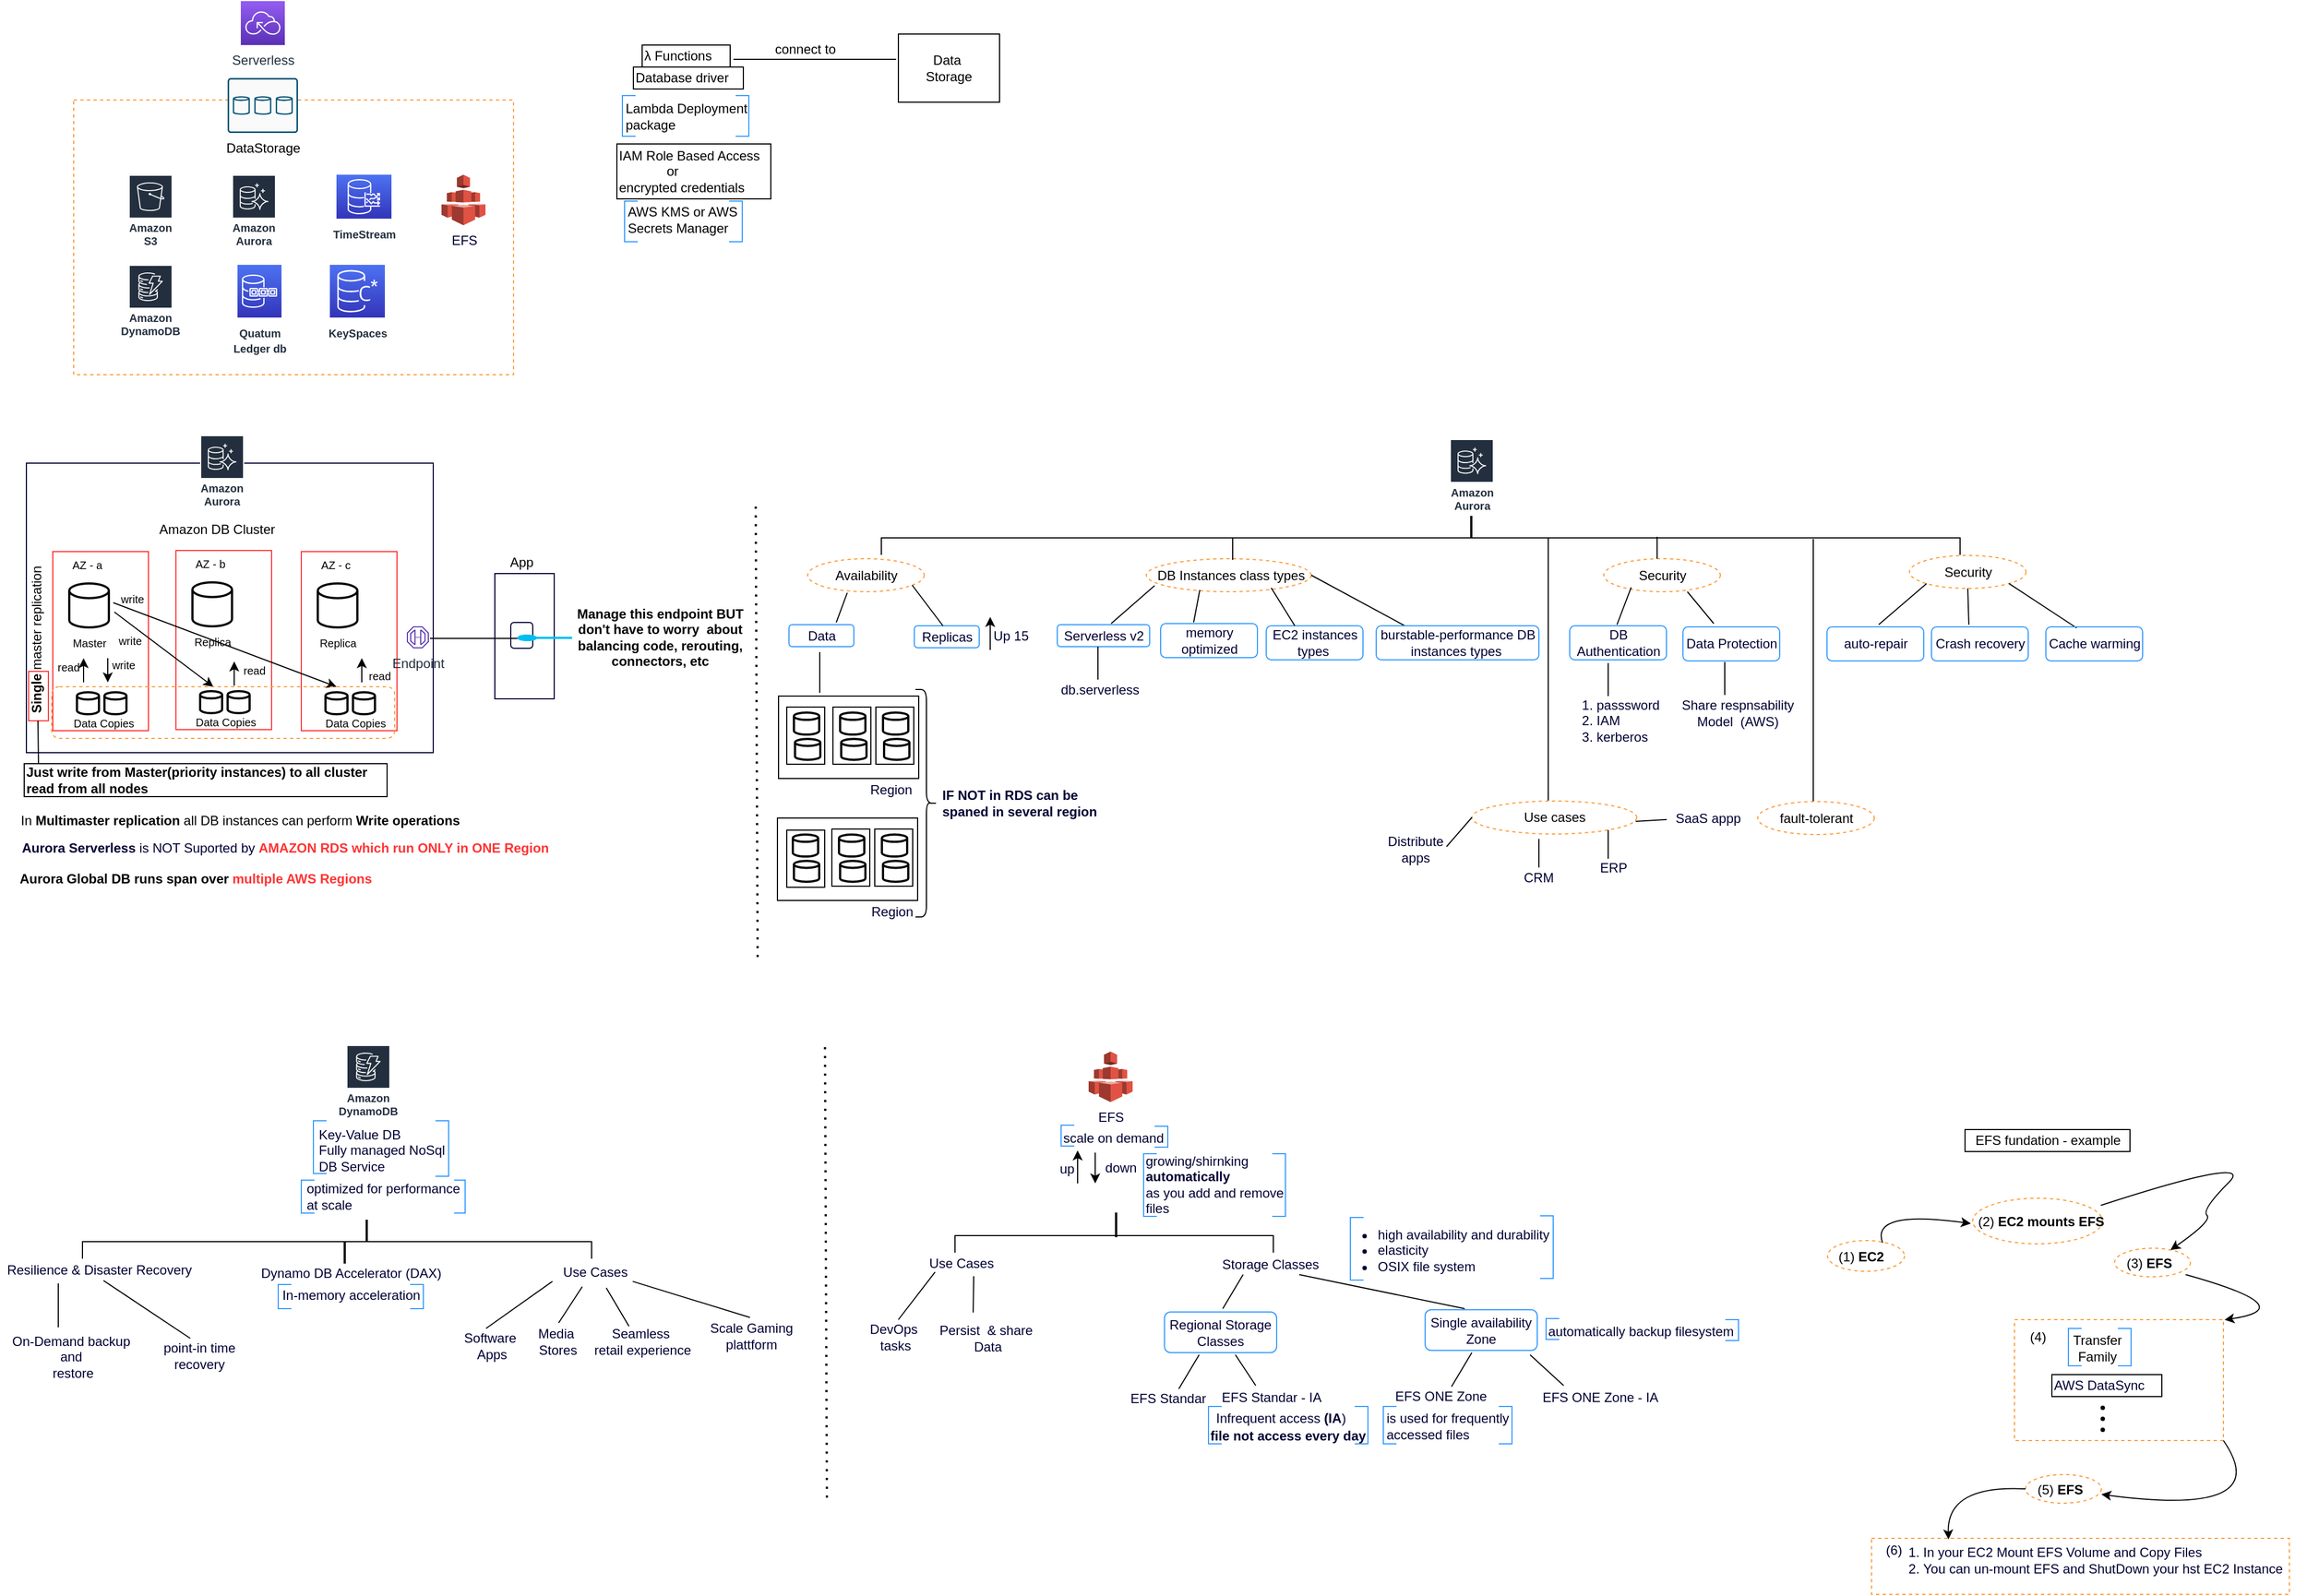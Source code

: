<mxfile version="20.0.1" type="github">
  <diagram id="CyTpps-32Fh2xnvXaoju" name="Page-1">
    <mxGraphModel dx="1242" dy="526" grid="1" gridSize="10" guides="1" tooltips="1" connect="1" arrows="1" fold="1" page="1" pageScale="1" pageWidth="2336" pageHeight="1654" math="0" shadow="0">
      <root>
        <mxCell id="0" />
        <mxCell id="1" parent="0" />
        <mxCell id="A6Y4VwrHQMCKhlMzKKBG-347" value="" style="group;strokeColor=#FF9933;dashed=1;container=0;" vertex="1" connectable="0" parent="1">
          <mxGeometry x="1840" y="1210" width="190" height="110" as="geometry" />
        </mxCell>
        <mxCell id="A6Y4VwrHQMCKhlMzKKBG-87" value="" style="rounded=0;whiteSpace=wrap;html=1;fontSize=10;strokeColor=#000033;fillColor=none;" vertex="1" parent="1">
          <mxGeometry x="32" y="430.5" width="370" height="263.5" as="geometry" />
        </mxCell>
        <mxCell id="A6Y4VwrHQMCKhlMzKKBG-59" value="" style="rounded=0;whiteSpace=wrap;html=1;fontSize=10;strokeColor=#FF3333;fillColor=none;direction=south;" vertex="1" parent="1">
          <mxGeometry x="282" y="511" width="87" height="163" as="geometry" />
        </mxCell>
        <mxCell id="A6Y4VwrHQMCKhlMzKKBG-51" value="" style="rounded=0;whiteSpace=wrap;html=1;fontSize=10;strokeColor=#FF3333;fillColor=none;direction=south;" vertex="1" parent="1">
          <mxGeometry x="168" y="510" width="87" height="163" as="geometry" />
        </mxCell>
        <mxCell id="A6Y4VwrHQMCKhlMzKKBG-36" value="" style="rounded=0;whiteSpace=wrap;html=1;fontSize=10;strokeColor=#FF3333;fillColor=none;direction=south;" vertex="1" parent="1">
          <mxGeometry x="56" y="511" width="87" height="163" as="geometry" />
        </mxCell>
        <mxCell id="A6Y4VwrHQMCKhlMzKKBG-12" value="" style="rounded=0;whiteSpace=wrap;html=1;dashed=1;fillColor=none;strokeColor=#FF9933;" vertex="1" parent="1">
          <mxGeometry x="75" y="100" width="400" height="250" as="geometry" />
        </mxCell>
        <mxCell id="D9bkAr4RUW45dbeRzFOR-1" value="&lt;font style=&quot;font-size: 12px;&quot;&gt;Serverless&lt;/font&gt;" style="sketch=0;points=[[0,0,0],[0.25,0,0],[0.5,0,0],[0.75,0,0],[1,0,0],[0,1,0],[0.25,1,0],[0.5,1,0],[0.75,1,0],[1,1,0],[0,0.25,0],[0,0.5,0],[0,0.75,0],[1,0.25,0],[1,0.5,0],[1,0.75,0]];outlineConnect=0;fontColor=#232F3E;gradientColor=#945DF2;gradientDirection=north;fillColor=#5A30B5;strokeColor=#ffffff;dashed=0;verticalLabelPosition=bottom;verticalAlign=top;align=center;html=1;fontSize=12;fontStyle=0;aspect=fixed;shape=mxgraph.aws4.resourceIcon;resIcon=mxgraph.aws4.serverless;" parent="1" vertex="1">
          <mxGeometry x="227" y="10" width="40" height="40" as="geometry" />
        </mxCell>
        <mxCell id="D9bkAr4RUW45dbeRzFOR-4" value="DataStorage" style="sketch=0;points=[[0.015,0.015,0],[0.985,0.015,0],[0.985,0.985,0],[0.015,0.985,0],[0.25,0,0],[0.5,0,0],[0.75,0,0],[1,0.25,0],[1,0.5,0],[1,0.75,0],[0.75,1,0],[0.5,1,0],[0.25,1,0],[0,0.75,0],[0,0.5,0],[0,0.25,0]];verticalLabelPosition=bottom;html=1;verticalAlign=top;aspect=fixed;align=center;pointerEvents=1;shape=mxgraph.cisco19.rect;prIcon=storage;fillColor=#FAFAFA;strokeColor=#005073;fontSize=12;" parent="1" vertex="1">
          <mxGeometry x="215" y="80" width="64" height="50" as="geometry" />
        </mxCell>
        <mxCell id="A6Y4VwrHQMCKhlMzKKBG-1" value="Amazon S3" style="sketch=0;outlineConnect=0;fontColor=#232F3E;gradientColor=none;strokeColor=#ffffff;fillColor=#232F3E;dashed=0;verticalLabelPosition=middle;verticalAlign=bottom;align=center;html=1;whiteSpace=wrap;fontSize=10;fontStyle=1;spacing=3;shape=mxgraph.aws4.productIcon;prIcon=mxgraph.aws4.s3;" vertex="1" parent="1">
          <mxGeometry x="125" y="168" width="40" height="70" as="geometry" />
        </mxCell>
        <mxCell id="A6Y4VwrHQMCKhlMzKKBG-2" value="Amazon&#xa;Aurora" style="sketch=0;outlineConnect=0;fontColor=#232F3E;gradientColor=none;strokeColor=#ffffff;fillColor=#232F3E;dashed=0;verticalLabelPosition=middle;verticalAlign=bottom;align=center;html=1;whiteSpace=wrap;fontSize=10;fontStyle=1;spacing=3;shape=mxgraph.aws4.productIcon;prIcon=mxgraph.aws4.aurora;" vertex="1" parent="1">
          <mxGeometry x="219" y="168" width="40" height="70" as="geometry" />
        </mxCell>
        <mxCell id="A6Y4VwrHQMCKhlMzKKBG-3" value="Amazon DynamoDB" style="sketch=0;outlineConnect=0;fontColor=#232F3E;gradientColor=none;strokeColor=#ffffff;fillColor=#232F3E;dashed=0;verticalLabelPosition=middle;verticalAlign=bottom;align=center;html=1;whiteSpace=wrap;fontSize=10;fontStyle=1;spacing=3;shape=mxgraph.aws4.productIcon;prIcon=mxgraph.aws4.dynamodb;" vertex="1" parent="1">
          <mxGeometry x="125" y="250" width="40" height="70" as="geometry" />
        </mxCell>
        <mxCell id="A6Y4VwrHQMCKhlMzKKBG-4" value="&lt;font style=&quot;font-size: 10px;&quot;&gt;&lt;b&gt;TimeStream&lt;/b&gt;&lt;/font&gt;" style="sketch=0;points=[[0,0,0],[0.25,0,0],[0.5,0,0],[0.75,0,0],[1,0,0],[0,1,0],[0.25,1,0],[0.5,1,0],[0.75,1,0],[1,1,0],[0,0.25,0],[0,0.5,0],[0,0.75,0],[1,0.25,0],[1,0.5,0],[1,0.75,0]];outlineConnect=0;fontColor=#232F3E;gradientColor=#4D72F3;gradientDirection=north;fillColor=#3334B9;strokeColor=#ffffff;dashed=0;verticalLabelPosition=bottom;verticalAlign=top;align=center;html=1;fontSize=12;fontStyle=0;shape=mxgraph.aws4.resourceIcon;resIcon=mxgraph.aws4.timestream;" vertex="1" parent="1">
          <mxGeometry x="314" y="168" width="50" height="40" as="geometry" />
        </mxCell>
        <mxCell id="A6Y4VwrHQMCKhlMzKKBG-5" value="&lt;font style=&quot;font-size: 10px;&quot;&gt;&lt;b&gt;Quatum &lt;br&gt;Ledger db&lt;/b&gt;&lt;/font&gt;" style="sketch=0;points=[[0,0,0],[0.25,0,0],[0.5,0,0],[0.75,0,0],[1,0,0],[0,1,0],[0.25,1,0],[0.5,1,0],[0.75,1,0],[1,1,0],[0,0.25,0],[0,0.5,0],[0,0.75,0],[1,0.25,0],[1,0.5,0],[1,0.75,0]];outlineConnect=0;fontColor=#232F3E;gradientColor=#4D72F3;gradientDirection=north;fillColor=#3334B9;strokeColor=#ffffff;dashed=0;verticalLabelPosition=bottom;verticalAlign=top;align=center;html=1;fontSize=12;fontStyle=0;shape=mxgraph.aws4.resourceIcon;resIcon=mxgraph.aws4.quantum_ledger_database;" vertex="1" parent="1">
          <mxGeometry x="224" y="250" width="40" height="48" as="geometry" />
        </mxCell>
        <mxCell id="A6Y4VwrHQMCKhlMzKKBG-7" value="&lt;font style=&quot;font-size: 10px;&quot;&gt;&lt;b&gt;KeySpaces&lt;/b&gt;&lt;/font&gt;" style="sketch=0;points=[[0,0,0],[0.25,0,0],[0.5,0,0],[0.75,0,0],[1,0,0],[0,1,0],[0.25,1,0],[0.5,1,0],[0.75,1,0],[1,1,0],[0,0.25,0],[0,0.5,0],[0,0.75,0],[1,0.25,0],[1,0.5,0],[1,0.75,0]];outlineConnect=0;fontColor=#232F3E;gradientColor=#4D72F3;gradientDirection=north;fillColor=#3334B9;strokeColor=#ffffff;dashed=0;verticalLabelPosition=bottom;verticalAlign=top;align=center;html=1;fontSize=12;fontStyle=0;shape=mxgraph.aws4.resourceIcon;resIcon=mxgraph.aws4.keyspaces;" vertex="1" parent="1">
          <mxGeometry x="308" y="250" width="50" height="48" as="geometry" />
        </mxCell>
        <mxCell id="A6Y4VwrHQMCKhlMzKKBG-16" value="&lt;span style=&quot;font-size: 12px;&quot;&gt;λ Functions&lt;br style=&quot;font-size: 12px;&quot;&gt;&lt;/span&gt;" style="text;html=1;align=left;verticalAlign=middle;resizable=0;points=[];autosize=1;strokeColor=default;fillColor=none;fontSize=12;" vertex="1" parent="1">
          <mxGeometry x="592" y="50" width="80" height="20" as="geometry" />
        </mxCell>
        <mxCell id="A6Y4VwrHQMCKhlMzKKBG-17" value="&lt;font style=&quot;font-size: 12px;&quot;&gt;Database driver&lt;/font&gt;" style="text;html=1;align=left;verticalAlign=middle;resizable=0;points=[];autosize=1;strokeColor=default;fillColor=none;fontSize=12;" vertex="1" parent="1">
          <mxGeometry x="584" y="70" width="100" height="20" as="geometry" />
        </mxCell>
        <mxCell id="A6Y4VwrHQMCKhlMzKKBG-18" value="IAM Role Based Access&lt;br&gt;&amp;nbsp; &amp;nbsp; &amp;nbsp; &amp;nbsp; &amp;nbsp; &amp;nbsp; &amp;nbsp;or&lt;br&gt;encrypted credentials" style="text;html=1;align=left;verticalAlign=middle;resizable=0;points=[];autosize=1;strokeColor=default;fillColor=none;fontSize=12;" vertex="1" parent="1">
          <mxGeometry x="569" y="140" width="140" height="50" as="geometry" />
        </mxCell>
        <mxCell id="A6Y4VwrHQMCKhlMzKKBG-19" value="" style="strokeWidth=1;html=1;shape=mxgraph.flowchart.annotation_1;align=left;pointerEvents=1;fontColor=#000033;fillColor=none;strokeColor=#3399FF;" vertex="1" parent="1">
          <mxGeometry x="574" y="96" width="12" height="37" as="geometry" />
        </mxCell>
        <mxCell id="A6Y4VwrHQMCKhlMzKKBG-20" value="" style="strokeWidth=1;html=1;shape=mxgraph.flowchart.annotation_1;align=left;pointerEvents=1;fontColor=#000033;fillColor=none;direction=west;strokeColor=#3399FF;" vertex="1" parent="1">
          <mxGeometry x="677" y="96" width="12" height="37" as="geometry" />
        </mxCell>
        <mxCell id="A6Y4VwrHQMCKhlMzKKBG-21" value="Lambda Deployment&lt;br&gt;package" style="text;html=1;align=left;verticalAlign=middle;resizable=0;points=[];autosize=1;strokeColor=none;fillColor=none;fontSize=12;" vertex="1" parent="1">
          <mxGeometry x="575" y="100" width="130" height="30" as="geometry" />
        </mxCell>
        <mxCell id="A6Y4VwrHQMCKhlMzKKBG-22" value="" style="strokeWidth=1;html=1;shape=mxgraph.flowchart.annotation_1;align=left;pointerEvents=1;fontColor=#000033;fillColor=none;strokeColor=#3399FF;" vertex="1" parent="1">
          <mxGeometry x="576" y="192" width="12" height="37" as="geometry" />
        </mxCell>
        <mxCell id="A6Y4VwrHQMCKhlMzKKBG-23" value="" style="strokeWidth=1;html=1;shape=mxgraph.flowchart.annotation_1;align=left;pointerEvents=1;fontColor=#000033;fillColor=none;direction=west;strokeColor=#3399FF;" vertex="1" parent="1">
          <mxGeometry x="671" y="192" width="12" height="37" as="geometry" />
        </mxCell>
        <mxCell id="A6Y4VwrHQMCKhlMzKKBG-24" value="AWS KMS or AWS&amp;nbsp;&lt;br&gt;Secrets Manager" style="text;html=1;align=left;verticalAlign=middle;resizable=0;points=[];autosize=1;strokeColor=none;fillColor=none;fontSize=12;" vertex="1" parent="1">
          <mxGeometry x="577" y="194" width="120" height="30" as="geometry" />
        </mxCell>
        <mxCell id="A6Y4VwrHQMCKhlMzKKBG-27" value="connect to" style="text;html=1;align=center;verticalAlign=middle;resizable=0;points=[];autosize=1;strokeColor=none;fillColor=none;fontSize=12;" vertex="1" parent="1">
          <mxGeometry x="705" y="44" width="70" height="20" as="geometry" />
        </mxCell>
        <mxCell id="A6Y4VwrHQMCKhlMzKKBG-29" value="Data&amp;nbsp;&lt;br&gt;Storage" style="rounded=0;whiteSpace=wrap;html=1;fontSize=12;strokeColor=default;fillColor=none;" vertex="1" parent="1">
          <mxGeometry x="825" y="40" width="92" height="62" as="geometry" />
        </mxCell>
        <mxCell id="A6Y4VwrHQMCKhlMzKKBG-30" value="" style="endArrow=none;html=1;rounded=0;fontSize=12;" edge="1" parent="1">
          <mxGeometry width="50" height="50" relative="1" as="geometry">
            <mxPoint x="675" y="63" as="sourcePoint" />
            <mxPoint x="823" y="63" as="targetPoint" />
          </mxGeometry>
        </mxCell>
        <mxCell id="A6Y4VwrHQMCKhlMzKKBG-34" value="AZ - a" style="text;html=1;align=center;verticalAlign=middle;resizable=0;points=[];autosize=1;strokeColor=none;fillColor=none;fontSize=10;" vertex="1" parent="1">
          <mxGeometry x="67" y="513" width="40" height="20" as="geometry" />
        </mxCell>
        <mxCell id="A6Y4VwrHQMCKhlMzKKBG-35" value="Master" style="text;html=1;align=center;verticalAlign=middle;resizable=0;points=[];autosize=1;strokeColor=none;fillColor=none;fontSize=10;" vertex="1" parent="1">
          <mxGeometry x="64" y="584" width="50" height="20" as="geometry" />
        </mxCell>
        <mxCell id="A6Y4VwrHQMCKhlMzKKBG-37" value="" style="endArrow=classic;html=1;rounded=0;fontSize=10;" edge="1" parent="1">
          <mxGeometry width="50" height="50" relative="1" as="geometry">
            <mxPoint x="84" y="630" as="sourcePoint" />
            <mxPoint x="84" y="608" as="targetPoint" />
          </mxGeometry>
        </mxCell>
        <mxCell id="A6Y4VwrHQMCKhlMzKKBG-38" value="" style="endArrow=classic;html=1;rounded=0;fontSize=10;strokeWidth=1;" edge="1" parent="1">
          <mxGeometry width="50" height="50" relative="1" as="geometry">
            <mxPoint x="106" y="608" as="sourcePoint" />
            <mxPoint x="106" y="630" as="targetPoint" />
          </mxGeometry>
        </mxCell>
        <mxCell id="A6Y4VwrHQMCKhlMzKKBG-39" value="" style="strokeWidth=2;html=1;shape=mxgraph.flowchart.database;whiteSpace=wrap;fontSize=10;fillColor=none;" vertex="1" parent="1">
          <mxGeometry x="71" y="540" width="36" height="40" as="geometry" />
        </mxCell>
        <mxCell id="A6Y4VwrHQMCKhlMzKKBG-41" value="" style="strokeWidth=2;html=1;shape=mxgraph.flowchart.database;whiteSpace=wrap;fontSize=10;fillColor=none;" vertex="1" parent="1">
          <mxGeometry x="78" y="639" width="20" height="20" as="geometry" />
        </mxCell>
        <mxCell id="A6Y4VwrHQMCKhlMzKKBG-42" value="" style="strokeWidth=2;html=1;shape=mxgraph.flowchart.database;whiteSpace=wrap;fontSize=10;fillColor=none;" vertex="1" parent="1">
          <mxGeometry x="103" y="639" width="20" height="20" as="geometry" />
        </mxCell>
        <mxCell id="A6Y4VwrHQMCKhlMzKKBG-43" value="read" style="text;html=1;align=center;verticalAlign=middle;resizable=0;points=[];autosize=1;strokeColor=none;fillColor=none;fontSize=10;" vertex="1" parent="1">
          <mxGeometry x="50" y="606" width="40" height="20" as="geometry" />
        </mxCell>
        <mxCell id="A6Y4VwrHQMCKhlMzKKBG-44" value="write" style="text;html=1;align=center;verticalAlign=middle;resizable=0;points=[];autosize=1;strokeColor=none;fillColor=none;fontSize=10;" vertex="1" parent="1">
          <mxGeometry x="100" y="604" width="40" height="20" as="geometry" />
        </mxCell>
        <mxCell id="A6Y4VwrHQMCKhlMzKKBG-45" value="AZ - b" style="text;html=1;align=center;verticalAlign=middle;resizable=0;points=[];autosize=1;strokeColor=none;fillColor=none;fontSize=10;" vertex="1" parent="1">
          <mxGeometry x="179" y="512" width="40" height="20" as="geometry" />
        </mxCell>
        <mxCell id="A6Y4VwrHQMCKhlMzKKBG-46" value="" style="strokeWidth=2;html=1;shape=mxgraph.flowchart.database;whiteSpace=wrap;fontSize=10;fillColor=none;" vertex="1" parent="1">
          <mxGeometry x="183" y="539" width="36" height="40" as="geometry" />
        </mxCell>
        <mxCell id="A6Y4VwrHQMCKhlMzKKBG-48" value="Replica" style="text;html=1;align=center;verticalAlign=middle;resizable=0;points=[];autosize=1;strokeColor=none;fillColor=none;fontSize=10;" vertex="1" parent="1">
          <mxGeometry x="176" y="583" width="50" height="20" as="geometry" />
        </mxCell>
        <mxCell id="A6Y4VwrHQMCKhlMzKKBG-49" value="" style="strokeWidth=2;html=1;shape=mxgraph.flowchart.database;whiteSpace=wrap;fontSize=10;fillColor=none;" vertex="1" parent="1">
          <mxGeometry x="190" y="638" width="20" height="20" as="geometry" />
        </mxCell>
        <mxCell id="A6Y4VwrHQMCKhlMzKKBG-50" value="" style="strokeWidth=2;html=1;shape=mxgraph.flowchart.database;whiteSpace=wrap;fontSize=10;fillColor=none;" vertex="1" parent="1">
          <mxGeometry x="215" y="638" width="20" height="20" as="geometry" />
        </mxCell>
        <mxCell id="A6Y4VwrHQMCKhlMzKKBG-54" value="" style="strokeWidth=2;html=1;shape=mxgraph.flowchart.database;whiteSpace=wrap;fontSize=10;fillColor=none;" vertex="1" parent="1">
          <mxGeometry x="329" y="639" width="20" height="20" as="geometry" />
        </mxCell>
        <mxCell id="A6Y4VwrHQMCKhlMzKKBG-55" value="" style="strokeWidth=2;html=1;shape=mxgraph.flowchart.database;whiteSpace=wrap;fontSize=10;fillColor=none;" vertex="1" parent="1">
          <mxGeometry x="304" y="639" width="20" height="20" as="geometry" />
        </mxCell>
        <mxCell id="A6Y4VwrHQMCKhlMzKKBG-56" value="read" style="text;html=1;align=center;verticalAlign=middle;resizable=0;points=[];autosize=1;strokeColor=none;fillColor=none;fontSize=10;" vertex="1" parent="1">
          <mxGeometry x="333" y="614" width="40" height="20" as="geometry" />
        </mxCell>
        <mxCell id="A6Y4VwrHQMCKhlMzKKBG-57" value="" style="strokeWidth=2;html=1;shape=mxgraph.flowchart.database;whiteSpace=wrap;fontSize=10;fillColor=none;" vertex="1" parent="1">
          <mxGeometry x="297" y="540" width="36" height="40" as="geometry" />
        </mxCell>
        <mxCell id="A6Y4VwrHQMCKhlMzKKBG-58" value="AZ - c" style="text;html=1;align=center;verticalAlign=middle;resizable=0;points=[];autosize=1;strokeColor=none;fillColor=none;fontSize=10;" vertex="1" parent="1">
          <mxGeometry x="293" y="513" width="40" height="20" as="geometry" />
        </mxCell>
        <mxCell id="A6Y4VwrHQMCKhlMzKKBG-60" value="Replica" style="text;html=1;align=center;verticalAlign=middle;resizable=0;points=[];autosize=1;strokeColor=none;fillColor=none;fontSize=10;" vertex="1" parent="1">
          <mxGeometry x="290" y="584" width="50" height="20" as="geometry" />
        </mxCell>
        <mxCell id="A6Y4VwrHQMCKhlMzKKBG-62" value="read" style="text;html=1;align=center;verticalAlign=middle;resizable=0;points=[];autosize=1;strokeColor=none;fillColor=none;fontSize=10;" vertex="1" parent="1">
          <mxGeometry x="219" y="609" width="40" height="20" as="geometry" />
        </mxCell>
        <mxCell id="A6Y4VwrHQMCKhlMzKKBG-73" value="" style="endArrow=classic;html=1;rounded=0;fontSize=10;" edge="1" parent="1">
          <mxGeometry width="50" height="50" relative="1" as="geometry">
            <mxPoint x="221" y="633" as="sourcePoint" />
            <mxPoint x="221" y="611" as="targetPoint" />
          </mxGeometry>
        </mxCell>
        <mxCell id="A6Y4VwrHQMCKhlMzKKBG-74" value="" style="endArrow=classic;html=1;rounded=0;fontSize=10;" edge="1" parent="1">
          <mxGeometry width="50" height="50" relative="1" as="geometry">
            <mxPoint x="337" y="630" as="sourcePoint" />
            <mxPoint x="337" y="608" as="targetPoint" />
          </mxGeometry>
        </mxCell>
        <mxCell id="A6Y4VwrHQMCKhlMzKKBG-77" value="" style="endArrow=classic;html=1;rounded=0;fontSize=10;strokeWidth=1;exitX=1;exitY=0.5;exitDx=0;exitDy=0;exitPerimeter=0;" edge="1" parent="1">
          <mxGeometry width="50" height="50" relative="1" as="geometry">
            <mxPoint x="112" y="566" as="sourcePoint" />
            <mxPoint x="202" y="634" as="targetPoint" />
          </mxGeometry>
        </mxCell>
        <mxCell id="A6Y4VwrHQMCKhlMzKKBG-78" value="" style="endArrow=classic;html=1;rounded=0;fontSize=10;strokeWidth=1;" edge="1" parent="1">
          <mxGeometry width="50" height="50" relative="1" as="geometry">
            <mxPoint x="111" y="557.5" as="sourcePoint" />
            <mxPoint x="314" y="634" as="targetPoint" />
          </mxGeometry>
        </mxCell>
        <mxCell id="A6Y4VwrHQMCKhlMzKKBG-81" value="&lt;font style=&quot;font-size: 12px;&quot;&gt;Amazon DB Cluster&lt;/font&gt;" style="text;html=1;align=center;verticalAlign=middle;resizable=0;points=[];autosize=1;strokeColor=none;fillColor=none;fontSize=10;" vertex="1" parent="1">
          <mxGeometry x="145" y="481" width="120" height="20" as="geometry" />
        </mxCell>
        <mxCell id="A6Y4VwrHQMCKhlMzKKBG-83" value="" style="rounded=1;whiteSpace=wrap;html=1;fontSize=12;strokeColor=#FF9933;fillColor=none;dashed=1;" vertex="1" parent="1">
          <mxGeometry x="55" y="634" width="312" height="47" as="geometry" />
        </mxCell>
        <mxCell id="A6Y4VwrHQMCKhlMzKKBG-84" value="Data Copies" style="text;html=1;align=center;verticalAlign=middle;resizable=0;points=[];autosize=1;strokeColor=none;fillColor=none;fontSize=10;" vertex="1" parent="1">
          <mxGeometry x="67" y="657" width="70" height="20" as="geometry" />
        </mxCell>
        <mxCell id="A6Y4VwrHQMCKhlMzKKBG-85" value="Data Copies" style="text;html=1;align=center;verticalAlign=middle;resizable=0;points=[];autosize=1;strokeColor=none;fillColor=none;fontSize=10;" vertex="1" parent="1">
          <mxGeometry x="178" y="656" width="70" height="20" as="geometry" />
        </mxCell>
        <mxCell id="A6Y4VwrHQMCKhlMzKKBG-86" value="Data Copies" style="text;html=1;align=center;verticalAlign=middle;resizable=0;points=[];autosize=1;strokeColor=none;fillColor=none;fontSize=10;" vertex="1" parent="1">
          <mxGeometry x="296" y="657" width="70" height="20" as="geometry" />
        </mxCell>
        <mxCell id="A6Y4VwrHQMCKhlMzKKBG-31" value="Amazon&#xa;Aurora" style="sketch=0;outlineConnect=0;fontColor=#232F3E;gradientColor=none;strokeColor=#ffffff;fillColor=#232F3E;dashed=0;verticalLabelPosition=middle;verticalAlign=bottom;align=center;html=1;whiteSpace=wrap;fontSize=10;fontStyle=1;spacing=3;shape=mxgraph.aws4.productIcon;prIcon=mxgraph.aws4.aurora;" vertex="1" parent="1">
          <mxGeometry x="190" y="405" width="40" height="70" as="geometry" />
        </mxCell>
        <mxCell id="A6Y4VwrHQMCKhlMzKKBG-88" value="&lt;font style=&quot;font-size: 12px;&quot;&gt;&lt;b&gt;Single&lt;/b&gt; master replication&lt;/font&gt;" style="text;html=1;align=center;verticalAlign=middle;resizable=0;points=[];autosize=1;strokeColor=none;fillColor=none;fontSize=10;rotation=270;" vertex="1" parent="1">
          <mxGeometry x="-34" y="581.5" width="150" height="20" as="geometry" />
        </mxCell>
        <mxCell id="A6Y4VwrHQMCKhlMzKKBG-89" value="write" style="text;html=1;align=center;verticalAlign=middle;resizable=0;points=[];autosize=1;strokeColor=none;fillColor=none;fontSize=10;" vertex="1" parent="1">
          <mxGeometry x="108" y="544" width="40" height="20" as="geometry" />
        </mxCell>
        <mxCell id="A6Y4VwrHQMCKhlMzKKBG-90" value="write" style="text;html=1;align=center;verticalAlign=middle;resizable=0;points=[];autosize=1;strokeColor=none;fillColor=none;fontSize=10;" vertex="1" parent="1">
          <mxGeometry x="106" y="582" width="40" height="20" as="geometry" />
        </mxCell>
        <mxCell id="A6Y4VwrHQMCKhlMzKKBG-92" value="&lt;font style=&quot;font-size: 12px;&quot;&gt;Endpoint&lt;/font&gt;" style="sketch=0;outlineConnect=0;fontColor=#232F3E;gradientColor=none;fillColor=#4D27AA;strokeColor=none;dashed=0;verticalLabelPosition=bottom;verticalAlign=top;align=center;html=1;fontSize=12;fontStyle=0;aspect=fixed;pointerEvents=1;shape=mxgraph.aws4.endpoint;" vertex="1" parent="1">
          <mxGeometry x="378" y="579" width="20" height="20" as="geometry" />
        </mxCell>
        <mxCell id="A6Y4VwrHQMCKhlMzKKBG-93" value="" style="endArrow=none;html=1;rounded=0;fontSize=12;strokeWidth=1;" edge="1" parent="1">
          <mxGeometry width="50" height="50" relative="1" as="geometry">
            <mxPoint x="399" y="590" as="sourcePoint" />
            <mxPoint x="479" y="590" as="targetPoint" />
          </mxGeometry>
        </mxCell>
        <mxCell id="A6Y4VwrHQMCKhlMzKKBG-94" value="" style="rounded=0;whiteSpace=wrap;html=1;fontSize=12;strokeColor=#000033;fillColor=none;" vertex="1" parent="1">
          <mxGeometry x="458" y="531" width="54" height="114" as="geometry" />
        </mxCell>
        <mxCell id="A6Y4VwrHQMCKhlMzKKBG-95" value="App" style="text;html=1;align=center;verticalAlign=middle;resizable=0;points=[];autosize=1;strokeColor=none;fillColor=none;fontSize=12;" vertex="1" parent="1">
          <mxGeometry x="461.5" y="511" width="40" height="20" as="geometry" />
        </mxCell>
        <mxCell id="A6Y4VwrHQMCKhlMzKKBG-96" value="" style="rounded=1;whiteSpace=wrap;html=1;fontSize=12;strokeColor=#000033;fillColor=none;" vertex="1" parent="1">
          <mxGeometry x="472.5" y="575.5" width="20" height="23.5" as="geometry" />
        </mxCell>
        <mxCell id="A6Y4VwrHQMCKhlMzKKBG-97" value="" style="verticalLabelPosition=bottom;html=1;verticalAlign=top;align=center;strokeColor=none;fillColor=#00BEF2;shape=mxgraph.azure.service_endpoint;fontSize=12;strokeWidth=0;" vertex="1" parent="1">
          <mxGeometry x="478" y="586" width="50" height="6.5" as="geometry" />
        </mxCell>
        <mxCell id="A6Y4VwrHQMCKhlMzKKBG-98" value="&lt;b&gt;Manage this endpoint BUT&lt;br&gt;don&#39;t have to worry&amp;nbsp; about &lt;br&gt;balancing code, rerouting,&lt;br&gt;&amp;nbsp;connectors, etc&amp;nbsp;&lt;/b&gt;" style="text;html=1;align=center;verticalAlign=middle;resizable=0;points=[];autosize=1;strokeColor=none;fillColor=none;fontSize=12;" vertex="1" parent="1">
          <mxGeometry x="523" y="559" width="170" height="60" as="geometry" />
        </mxCell>
        <mxCell id="A6Y4VwrHQMCKhlMzKKBG-99" value="Just write from Master(priority instances) to all cluster&lt;br&gt;&lt;div style=&quot;&quot;&gt;&lt;span style=&quot;background-color: initial;&quot;&gt;read from all nodes&lt;/span&gt;&lt;/div&gt;" style="text;html=1;align=left;verticalAlign=middle;resizable=0;points=[];autosize=1;strokeColor=default;fillColor=none;fontSize=12;fontStyle=1" vertex="1" parent="1">
          <mxGeometry x="30" y="704" width="330" height="30" as="geometry" />
        </mxCell>
        <mxCell id="A6Y4VwrHQMCKhlMzKKBG-100" value="In &lt;b&gt;Multimaster replication&lt;/b&gt; all DB instances can perform &lt;b&gt;Write operations&lt;/b&gt;" style="text;html=1;align=left;verticalAlign=middle;resizable=0;points=[];autosize=1;strokeColor=none;fillColor=none;fontSize=12;" vertex="1" parent="1">
          <mxGeometry x="25" y="746" width="410" height="20" as="geometry" />
        </mxCell>
        <mxCell id="A6Y4VwrHQMCKhlMzKKBG-101" value="" style="rounded=0;whiteSpace=wrap;html=1;fontSize=12;strokeColor=#FF3333;strokeWidth=1;fillColor=none;" vertex="1" parent="1">
          <mxGeometry x="34" y="620" width="18" height="45" as="geometry" />
        </mxCell>
        <mxCell id="A6Y4VwrHQMCKhlMzKKBG-102" value="" style="endArrow=none;html=1;rounded=0;fontSize=12;strokeWidth=1;" edge="1" parent="1">
          <mxGeometry width="50" height="50" relative="1" as="geometry">
            <mxPoint x="43" y="704" as="sourcePoint" />
            <mxPoint x="42.5" y="665" as="targetPoint" />
          </mxGeometry>
        </mxCell>
        <mxCell id="A6Y4VwrHQMCKhlMzKKBG-103" value="&lt;b&gt;Aurora Global DB runs span over &lt;font color=&quot;#ff3333&quot;&gt;multiple&lt;/font&gt; &lt;font color=&quot;#ff3333&quot;&gt;AWS Regions&lt;/font&gt;&lt;/b&gt;" style="text;html=1;align=left;verticalAlign=middle;resizable=0;points=[];autosize=1;strokeColor=none;fillColor=none;fontSize=12;" vertex="1" parent="1">
          <mxGeometry x="24" y="799" width="340" height="20" as="geometry" />
        </mxCell>
        <mxCell id="A6Y4VwrHQMCKhlMzKKBG-104" value="&lt;font color=&quot;#000033&quot;&gt;&lt;b&gt;Aurora Serverless&lt;/b&gt; is NOT Suported by &lt;/font&gt;&lt;b style=&quot;&quot;&gt;AMAZON RDS which run ONLY in ONE Region&lt;/b&gt;" style="text;html=1;align=left;verticalAlign=middle;resizable=0;points=[];autosize=1;strokeColor=none;fillColor=none;fontSize=12;fontColor=#FF3333;" vertex="1" parent="1">
          <mxGeometry x="25.5" y="771" width="490" height="20" as="geometry" />
        </mxCell>
        <mxCell id="A6Y4VwrHQMCKhlMzKKBG-105" value="Amazon&#xa;Aurora" style="sketch=0;outlineConnect=0;fontColor=#232F3E;gradientColor=none;strokeColor=#ffffff;fillColor=#232F3E;dashed=0;verticalLabelPosition=middle;verticalAlign=bottom;align=center;html=1;whiteSpace=wrap;fontSize=10;fontStyle=1;spacing=3;shape=mxgraph.aws4.productIcon;prIcon=mxgraph.aws4.aurora;" vertex="1" parent="1">
          <mxGeometry x="1326.5" y="408.5" width="40" height="70" as="geometry" />
        </mxCell>
        <mxCell id="A6Y4VwrHQMCKhlMzKKBG-106" value="" style="shape=partialRectangle;whiteSpace=wrap;html=1;bottom=1;right=1;left=1;top=0;fillColor=none;routingCenterX=-0.5;rotation=-180;direction=east;" vertex="1" parent="1">
          <mxGeometry x="809.5" y="498.5" width="981" height="15" as="geometry" />
        </mxCell>
        <mxCell id="A6Y4VwrHQMCKhlMzKKBG-107" value="" style="line;strokeWidth=2;direction=south;html=1;" vertex="1" parent="1">
          <mxGeometry x="1345.5" y="478.5" width="1" height="20" as="geometry" />
        </mxCell>
        <mxCell id="A6Y4VwrHQMCKhlMzKKBG-108" value="Availability" style="ellipse;whiteSpace=wrap;html=1;dashed=1;strokeColor=#FF9933;fillColor=none;" vertex="1" parent="1">
          <mxGeometry x="742.5" y="517.5" width="106" height="30" as="geometry" />
        </mxCell>
        <mxCell id="A6Y4VwrHQMCKhlMzKKBG-109" value="&lt;font color=&quot;#000033&quot;&gt;Data&lt;/font&gt;" style="rounded=1;whiteSpace=wrap;html=1;fontSize=12;fontColor=#FF3333;strokeColor=#3399FF;strokeWidth=1;fillColor=none;" vertex="1" parent="1">
          <mxGeometry x="725.5" y="577.5" width="59" height="20" as="geometry" />
        </mxCell>
        <mxCell id="A6Y4VwrHQMCKhlMzKKBG-112" value="&lt;font color=&quot;#000033&quot;&gt;Replicas&lt;/font&gt;" style="rounded=1;whiteSpace=wrap;html=1;fontSize=12;fontColor=#FF3333;strokeColor=#3399FF;strokeWidth=1;fillColor=none;" vertex="1" parent="1">
          <mxGeometry x="839.5" y="578.5" width="59" height="20" as="geometry" />
        </mxCell>
        <mxCell id="A6Y4VwrHQMCKhlMzKKBG-114" value="" style="rounded=0;whiteSpace=wrap;html=1;fontSize=12;fontColor=#000033;strokeColor=default;strokeWidth=1;fillColor=none;" vertex="1" parent="1">
          <mxGeometry x="716" y="642.5" width="127.5" height="75" as="geometry" />
        </mxCell>
        <mxCell id="A6Y4VwrHQMCKhlMzKKBG-127" value="" style="rounded=0;whiteSpace=wrap;html=1;fontSize=12;fontColor=#000033;strokeColor=default;strokeWidth=1;fillColor=none;" vertex="1" parent="1">
          <mxGeometry x="723.5" y="652.5" width="34.5" height="52" as="geometry" />
        </mxCell>
        <mxCell id="A6Y4VwrHQMCKhlMzKKBG-128" value="" style="strokeWidth=2;html=1;shape=mxgraph.flowchart.database;whiteSpace=wrap;fontSize=12;fontColor=#000033;fillColor=none;" vertex="1" parent="1">
          <mxGeometry x="730" y="657.5" width="23" height="20" as="geometry" />
        </mxCell>
        <mxCell id="A6Y4VwrHQMCKhlMzKKBG-129" value="" style="strokeWidth=2;html=1;shape=mxgraph.flowchart.database;whiteSpace=wrap;fontSize=12;fontColor=#000033;fillColor=none;" vertex="1" parent="1">
          <mxGeometry x="731" y="681.5" width="23" height="19" as="geometry" />
        </mxCell>
        <mxCell id="A6Y4VwrHQMCKhlMzKKBG-130" value="" style="rounded=0;whiteSpace=wrap;html=1;fontSize=12;fontColor=#000033;strokeColor=default;strokeWidth=1;fillColor=none;" vertex="1" parent="1">
          <mxGeometry x="765.5" y="652.5" width="34.5" height="52" as="geometry" />
        </mxCell>
        <mxCell id="A6Y4VwrHQMCKhlMzKKBG-131" value="" style="strokeWidth=2;html=1;shape=mxgraph.flowchart.database;whiteSpace=wrap;fontSize=12;fontColor=#000033;fillColor=none;" vertex="1" parent="1">
          <mxGeometry x="772" y="657.5" width="23" height="20" as="geometry" />
        </mxCell>
        <mxCell id="A6Y4VwrHQMCKhlMzKKBG-132" value="" style="strokeWidth=2;html=1;shape=mxgraph.flowchart.database;whiteSpace=wrap;fontSize=12;fontColor=#000033;fillColor=none;" vertex="1" parent="1">
          <mxGeometry x="773" y="681.5" width="23" height="19" as="geometry" />
        </mxCell>
        <mxCell id="A6Y4VwrHQMCKhlMzKKBG-133" value="" style="rounded=0;whiteSpace=wrap;html=1;fontSize=12;fontColor=#000033;strokeColor=default;strokeWidth=1;fillColor=none;" vertex="1" parent="1">
          <mxGeometry x="804.5" y="652.5" width="34.5" height="52" as="geometry" />
        </mxCell>
        <mxCell id="A6Y4VwrHQMCKhlMzKKBG-134" value="" style="strokeWidth=2;html=1;shape=mxgraph.flowchart.database;whiteSpace=wrap;fontSize=12;fontColor=#000033;fillColor=none;" vertex="1" parent="1">
          <mxGeometry x="811" y="657.5" width="23" height="20" as="geometry" />
        </mxCell>
        <mxCell id="A6Y4VwrHQMCKhlMzKKBG-135" value="" style="strokeWidth=2;html=1;shape=mxgraph.flowchart.database;whiteSpace=wrap;fontSize=12;fontColor=#000033;fillColor=none;" vertex="1" parent="1">
          <mxGeometry x="812" y="681.5" width="23" height="19" as="geometry" />
        </mxCell>
        <mxCell id="A6Y4VwrHQMCKhlMzKKBG-138" value="" style="rounded=0;whiteSpace=wrap;html=1;fontSize=12;fontColor=#000033;strokeColor=default;strokeWidth=1;fillColor=none;" vertex="1" parent="1">
          <mxGeometry x="715" y="753.5" width="127.5" height="75" as="geometry" />
        </mxCell>
        <mxCell id="A6Y4VwrHQMCKhlMzKKBG-139" value="" style="rounded=0;whiteSpace=wrap;html=1;fontSize=12;fontColor=#000033;strokeColor=default;strokeWidth=1;fillColor=none;" vertex="1" parent="1">
          <mxGeometry x="723.5" y="764.5" width="34.5" height="52" as="geometry" />
        </mxCell>
        <mxCell id="A6Y4VwrHQMCKhlMzKKBG-140" value="" style="strokeWidth=2;html=1;shape=mxgraph.flowchart.database;whiteSpace=wrap;fontSize=12;fontColor=#000033;fillColor=none;" vertex="1" parent="1">
          <mxGeometry x="729" y="768.5" width="23" height="20" as="geometry" />
        </mxCell>
        <mxCell id="A6Y4VwrHQMCKhlMzKKBG-141" value="" style="strokeWidth=2;html=1;shape=mxgraph.flowchart.database;whiteSpace=wrap;fontSize=12;fontColor=#000033;fillColor=none;" vertex="1" parent="1">
          <mxGeometry x="730" y="792.5" width="23" height="19" as="geometry" />
        </mxCell>
        <mxCell id="A6Y4VwrHQMCKhlMzKKBG-142" value="" style="rounded=0;whiteSpace=wrap;html=1;fontSize=12;fontColor=#000033;strokeColor=default;strokeWidth=1;fillColor=none;" vertex="1" parent="1">
          <mxGeometry x="764.5" y="763.5" width="34.5" height="52" as="geometry" />
        </mxCell>
        <mxCell id="A6Y4VwrHQMCKhlMzKKBG-143" value="" style="strokeWidth=2;html=1;shape=mxgraph.flowchart.database;whiteSpace=wrap;fontSize=12;fontColor=#000033;fillColor=none;" vertex="1" parent="1">
          <mxGeometry x="771" y="768.5" width="23" height="20" as="geometry" />
        </mxCell>
        <mxCell id="A6Y4VwrHQMCKhlMzKKBG-144" value="" style="strokeWidth=2;html=1;shape=mxgraph.flowchart.database;whiteSpace=wrap;fontSize=12;fontColor=#000033;fillColor=none;" vertex="1" parent="1">
          <mxGeometry x="772" y="792.5" width="23" height="19" as="geometry" />
        </mxCell>
        <mxCell id="A6Y4VwrHQMCKhlMzKKBG-145" value="" style="rounded=0;whiteSpace=wrap;html=1;fontSize=12;fontColor=#000033;strokeColor=default;strokeWidth=1;fillColor=none;" vertex="1" parent="1">
          <mxGeometry x="803.5" y="763.5" width="34.5" height="52" as="geometry" />
        </mxCell>
        <mxCell id="A6Y4VwrHQMCKhlMzKKBG-146" value="" style="strokeWidth=2;html=1;shape=mxgraph.flowchart.database;whiteSpace=wrap;fontSize=12;fontColor=#000033;fillColor=none;" vertex="1" parent="1">
          <mxGeometry x="810" y="768.5" width="23" height="20" as="geometry" />
        </mxCell>
        <mxCell id="A6Y4VwrHQMCKhlMzKKBG-147" value="" style="strokeWidth=2;html=1;shape=mxgraph.flowchart.database;whiteSpace=wrap;fontSize=12;fontColor=#000033;fillColor=none;" vertex="1" parent="1">
          <mxGeometry x="811" y="792.5" width="23" height="19" as="geometry" />
        </mxCell>
        <mxCell id="A6Y4VwrHQMCKhlMzKKBG-148" value="Region" style="text;html=1;align=center;verticalAlign=middle;resizable=0;points=[];autosize=1;strokeColor=none;fillColor=none;fontSize=12;fontColor=#000033;" vertex="1" parent="1">
          <mxGeometry x="792.75" y="718" width="50" height="20" as="geometry" />
        </mxCell>
        <mxCell id="A6Y4VwrHQMCKhlMzKKBG-149" value="Region" style="text;html=1;align=center;verticalAlign=middle;resizable=0;points=[];autosize=1;strokeColor=none;fillColor=none;fontSize=12;fontColor=#000033;" vertex="1" parent="1">
          <mxGeometry x="793.5" y="828.5" width="50" height="20" as="geometry" />
        </mxCell>
        <mxCell id="A6Y4VwrHQMCKhlMzKKBG-150" value="" style="shape=curlyBracket;whiteSpace=wrap;html=1;rounded=1;flipH=1;fontSize=12;fontColor=#000033;strokeColor=default;strokeWidth=1;fillColor=none;" vertex="1" parent="1">
          <mxGeometry x="840.5" y="636.5" width="20" height="207" as="geometry" />
        </mxCell>
        <mxCell id="A6Y4VwrHQMCKhlMzKKBG-151" value="IF NOT in RDS can be &lt;br&gt;spaned in several region" style="text;html=1;align=left;verticalAlign=middle;resizable=0;points=[];autosize=1;strokeColor=none;fillColor=none;fontSize=12;fontColor=#000033;fontStyle=1" vertex="1" parent="1">
          <mxGeometry x="862.5" y="724.5" width="160" height="30" as="geometry" />
        </mxCell>
        <mxCell id="A6Y4VwrHQMCKhlMzKKBG-153" value="" style="endArrow=none;html=1;rounded=0;fontSize=12;fontColor=#000033;strokeWidth=1;" edge="1" parent="1">
          <mxGeometry width="50" height="50" relative="1" as="geometry">
            <mxPoint x="753.5" y="639.5" as="sourcePoint" />
            <mxPoint x="753.5" y="602.5" as="targetPoint" />
          </mxGeometry>
        </mxCell>
        <mxCell id="A6Y4VwrHQMCKhlMzKKBG-155" value="" style="endArrow=none;html=1;rounded=0;fontSize=12;fontColor=#000033;strokeWidth=1;" edge="1" parent="1">
          <mxGeometry width="50" height="50" relative="1" as="geometry">
            <mxPoint x="768.5" y="575.5" as="sourcePoint" />
            <mxPoint x="778.5" y="548.5" as="targetPoint" />
          </mxGeometry>
        </mxCell>
        <mxCell id="A6Y4VwrHQMCKhlMzKKBG-156" value="" style="endArrow=none;html=1;rounded=0;fontSize=12;fontColor=#000033;strokeWidth=1;" edge="1" parent="1">
          <mxGeometry width="50" height="50" relative="1" as="geometry">
            <mxPoint x="865.5" y="578.5" as="sourcePoint" />
            <mxPoint x="837.5" y="541.5" as="targetPoint" />
          </mxGeometry>
        </mxCell>
        <mxCell id="A6Y4VwrHQMCKhlMzKKBG-158" value="" style="endArrow=classic;html=1;rounded=0;fontSize=12;fontColor=#000033;strokeWidth=1;" edge="1" parent="1">
          <mxGeometry width="50" height="50" relative="1" as="geometry">
            <mxPoint x="908.5" y="600.5" as="sourcePoint" />
            <mxPoint x="908.5" y="570.5" as="targetPoint" />
          </mxGeometry>
        </mxCell>
        <mxCell id="A6Y4VwrHQMCKhlMzKKBG-159" value="Up 15" style="text;html=1;align=center;verticalAlign=middle;resizable=0;points=[];autosize=1;strokeColor=none;fillColor=none;fontSize=12;fontColor=#000033;" vertex="1" parent="1">
          <mxGeometry x="901.5" y="577.5" width="50" height="20" as="geometry" />
        </mxCell>
        <mxCell id="A6Y4VwrHQMCKhlMzKKBG-160" value="&amp;nbsp;DB Instances class types" style="ellipse;whiteSpace=wrap;html=1;dashed=1;strokeColor=#FF9933;fillColor=none;align=center;" vertex="1" parent="1">
          <mxGeometry x="1050.5" y="517.5" width="150" height="30" as="geometry" />
        </mxCell>
        <mxCell id="A6Y4VwrHQMCKhlMzKKBG-162" value="&lt;font color=&quot;#000033&quot;&gt;Serverless v2&lt;/font&gt;" style="rounded=1;whiteSpace=wrap;html=1;fontSize=12;fontColor=#FF3333;strokeColor=#3399FF;strokeWidth=1;fillColor=none;" vertex="1" parent="1">
          <mxGeometry x="969.5" y="577.5" width="84" height="20" as="geometry" />
        </mxCell>
        <mxCell id="A6Y4VwrHQMCKhlMzKKBG-164" value="" style="endArrow=none;html=1;rounded=0;fontSize=12;fontColor=#000033;strokeWidth=1;entryX=0.05;entryY=0.815;entryDx=0;entryDy=0;entryPerimeter=0;" edge="1" parent="1" target="A6Y4VwrHQMCKhlMzKKBG-160">
          <mxGeometry width="50" height="50" relative="1" as="geometry">
            <mxPoint x="1018.5" y="576.5" as="sourcePoint" />
            <mxPoint x="1028.5" y="549.5" as="targetPoint" />
          </mxGeometry>
        </mxCell>
        <mxCell id="A6Y4VwrHQMCKhlMzKKBG-165" value="" style="endArrow=none;html=1;rounded=0;fontSize=12;fontColor=#000033;strokeWidth=1;" edge="1" parent="1">
          <mxGeometry width="50" height="50" relative="1" as="geometry">
            <mxPoint x="1006.5" y="627.5" as="sourcePoint" />
            <mxPoint x="1006.5" y="597.5" as="targetPoint" />
          </mxGeometry>
        </mxCell>
        <mxCell id="A6Y4VwrHQMCKhlMzKKBG-166" value="db.serverless" style="text;html=1;align=center;verticalAlign=middle;resizable=0;points=[];autosize=1;strokeColor=none;fillColor=none;fontSize=12;fontColor=#000033;" vertex="1" parent="1">
          <mxGeometry x="962.5" y="626.5" width="90" height="20" as="geometry" />
        </mxCell>
        <mxCell id="A6Y4VwrHQMCKhlMzKKBG-167" value="&lt;font color=&quot;#000033&quot;&gt;memory optimized&lt;/font&gt;" style="rounded=1;whiteSpace=wrap;html=1;fontSize=12;fontColor=#FF3333;strokeColor=#3399FF;strokeWidth=1;fillColor=none;" vertex="1" parent="1">
          <mxGeometry x="1063.5" y="576.5" width="88" height="31" as="geometry" />
        </mxCell>
        <mxCell id="A6Y4VwrHQMCKhlMzKKBG-168" value="" style="endArrow=none;html=1;rounded=0;fontSize=12;fontColor=#000033;strokeWidth=1;entryX=0.324;entryY=0.949;entryDx=0;entryDy=0;entryPerimeter=0;" edge="1" parent="1" target="A6Y4VwrHQMCKhlMzKKBG-160">
          <mxGeometry width="50" height="50" relative="1" as="geometry">
            <mxPoint x="1093.5" y="575.5" as="sourcePoint" />
            <mxPoint x="1093.5" y="555.5" as="targetPoint" />
          </mxGeometry>
        </mxCell>
        <mxCell id="A6Y4VwrHQMCKhlMzKKBG-169" value="&lt;font color=&quot;#000033&quot;&gt;EC2 instances types&amp;nbsp;&lt;/font&gt;" style="rounded=1;whiteSpace=wrap;html=1;fontSize=12;fontColor=#FF3333;strokeColor=#3399FF;strokeWidth=1;fillColor=none;" vertex="1" parent="1">
          <mxGeometry x="1159.5" y="578.5" width="88" height="31" as="geometry" />
        </mxCell>
        <mxCell id="A6Y4VwrHQMCKhlMzKKBG-170" value="" style="endArrow=none;html=1;rounded=0;fontSize=12;fontColor=#000033;strokeWidth=1;entryX=0.757;entryY=0.882;entryDx=0;entryDy=0;entryPerimeter=0;" edge="1" parent="1" target="A6Y4VwrHQMCKhlMzKKBG-160">
          <mxGeometry width="50" height="50" relative="1" as="geometry">
            <mxPoint x="1185.5" y="578.5" as="sourcePoint" />
            <mxPoint x="1166.5" y="557.5" as="targetPoint" />
          </mxGeometry>
        </mxCell>
        <mxCell id="A6Y4VwrHQMCKhlMzKKBG-171" value="" style="endArrow=none;html=1;rounded=0;fontSize=12;fontColor=#000033;strokeWidth=1;entryX=1;entryY=0.5;entryDx=0;entryDy=0;" edge="1" parent="1" target="A6Y4VwrHQMCKhlMzKKBG-160">
          <mxGeometry width="50" height="50" relative="1" as="geometry">
            <mxPoint x="1285.5" y="578.5" as="sourcePoint" />
            <mxPoint x="1237.533" y="546.107" as="targetPoint" />
          </mxGeometry>
        </mxCell>
        <mxCell id="A6Y4VwrHQMCKhlMzKKBG-172" value="&lt;font color=&quot;#000033&quot;&gt;burstable-performance DB instances types&amp;nbsp;&lt;/font&gt;" style="rounded=1;whiteSpace=wrap;html=1;fontSize=12;fontColor=#FF3333;strokeColor=#3399FF;strokeWidth=1;fillColor=none;" vertex="1" parent="1">
          <mxGeometry x="1259.5" y="578.5" width="148" height="31" as="geometry" />
        </mxCell>
        <mxCell id="A6Y4VwrHQMCKhlMzKKBG-173" value="Security" style="ellipse;whiteSpace=wrap;html=1;dashed=1;strokeColor=#FF9933;fillColor=none;" vertex="1" parent="1">
          <mxGeometry x="1466.5" y="517.5" width="106" height="30" as="geometry" />
        </mxCell>
        <mxCell id="A6Y4VwrHQMCKhlMzKKBG-174" value="&lt;font color=&quot;#000033&quot;&gt;DB Authentication&lt;/font&gt;" style="rounded=1;whiteSpace=wrap;html=1;fontSize=12;fontColor=#FF3333;strokeColor=#3399FF;strokeWidth=1;fillColor=none;" vertex="1" parent="1">
          <mxGeometry x="1435.5" y="578.5" width="88" height="31" as="geometry" />
        </mxCell>
        <mxCell id="A6Y4VwrHQMCKhlMzKKBG-175" value="&lt;font color=&quot;#000033&quot;&gt;Data Protection&lt;/font&gt;" style="rounded=1;whiteSpace=wrap;html=1;fontSize=12;fontColor=#FF3333;strokeColor=#3399FF;strokeWidth=1;fillColor=none;" vertex="1" parent="1">
          <mxGeometry x="1538.5" y="579.5" width="88" height="31" as="geometry" />
        </mxCell>
        <mxCell id="A6Y4VwrHQMCKhlMzKKBG-176" value="" style="endArrow=none;html=1;rounded=0;fontSize=12;fontColor=#000033;strokeWidth=1;entryX=0.235;entryY=0.87;entryDx=0;entryDy=0;entryPerimeter=0;" edge="1" parent="1" target="A6Y4VwrHQMCKhlMzKKBG-173">
          <mxGeometry width="50" height="50" relative="1" as="geometry">
            <mxPoint x="1478.5" y="577.5" as="sourcePoint" />
            <mxPoint x="1488.5" y="550.5" as="targetPoint" />
          </mxGeometry>
        </mxCell>
        <mxCell id="A6Y4VwrHQMCKhlMzKKBG-177" value="" style="endArrow=none;html=1;rounded=0;fontSize=12;fontColor=#000033;strokeWidth=1;" edge="1" parent="1">
          <mxGeometry width="50" height="50" relative="1" as="geometry">
            <mxPoint x="1566.5" y="576.5" as="sourcePoint" />
            <mxPoint x="1542.5" y="547.5" as="targetPoint" />
          </mxGeometry>
        </mxCell>
        <mxCell id="A6Y4VwrHQMCKhlMzKKBG-178" value="" style="endArrow=none;html=1;rounded=0;fontSize=12;fontColor=#000033;strokeWidth=1;" edge="1" parent="1">
          <mxGeometry width="50" height="50" relative="1" as="geometry">
            <mxPoint x="1470.5" y="642.5" as="sourcePoint" />
            <mxPoint x="1470.5" y="612.5" as="targetPoint" />
          </mxGeometry>
        </mxCell>
        <mxCell id="A6Y4VwrHQMCKhlMzKKBG-179" value="&lt;ol&gt;&lt;li&gt;passsword&lt;/li&gt;&lt;li&gt;IAM&lt;/li&gt;&lt;li&gt;kerberos&lt;/li&gt;&lt;/ol&gt;" style="text;html=1;align=left;verticalAlign=middle;resizable=0;points=[];autosize=1;strokeColor=none;fillColor=none;fontSize=12;fontColor=#000033;" vertex="1" parent="1">
          <mxGeometry x="1417.5" y="629.5" width="110" height="70" as="geometry" />
        </mxCell>
        <mxCell id="A6Y4VwrHQMCKhlMzKKBG-180" value="" style="endArrow=none;html=1;rounded=0;fontSize=12;fontColor=#000033;strokeWidth=1;" edge="1" parent="1">
          <mxGeometry width="50" height="50" relative="1" as="geometry">
            <mxPoint x="1576.5" y="641.5" as="sourcePoint" />
            <mxPoint x="1576.5" y="611.5" as="targetPoint" />
          </mxGeometry>
        </mxCell>
        <mxCell id="A6Y4VwrHQMCKhlMzKKBG-181" value="Share respnsability &lt;br&gt;Model&amp;nbsp; (AWS)" style="text;html=1;align=center;verticalAlign=middle;resizable=0;points=[];autosize=1;strokeColor=none;fillColor=none;fontSize=12;fontColor=#000033;" vertex="1" parent="1">
          <mxGeometry x="1527.5" y="642.5" width="120" height="30" as="geometry" />
        </mxCell>
        <mxCell id="A6Y4VwrHQMCKhlMzKKBG-187" value="Security" style="ellipse;whiteSpace=wrap;html=1;dashed=1;strokeColor=#FF9933;fillColor=none;" vertex="1" parent="1">
          <mxGeometry x="1744.5" y="514.5" width="106" height="30" as="geometry" />
        </mxCell>
        <mxCell id="A6Y4VwrHQMCKhlMzKKBG-188" value="&lt;font color=&quot;#000033&quot;&gt;auto-repair&lt;/font&gt;" style="rounded=1;whiteSpace=wrap;html=1;fontSize=12;fontColor=#FF3333;strokeColor=#3399FF;strokeWidth=1;fillColor=none;" vertex="1" parent="1">
          <mxGeometry x="1669.5" y="579.5" width="88" height="31" as="geometry" />
        </mxCell>
        <mxCell id="A6Y4VwrHQMCKhlMzKKBG-189" value="&lt;font color=&quot;#000033&quot;&gt;Crash recovery&lt;/font&gt;" style="rounded=1;whiteSpace=wrap;html=1;fontSize=12;fontColor=#FF3333;strokeColor=#3399FF;strokeWidth=1;fillColor=none;" vertex="1" parent="1">
          <mxGeometry x="1764.5" y="579.5" width="88" height="31" as="geometry" />
        </mxCell>
        <mxCell id="A6Y4VwrHQMCKhlMzKKBG-190" value="" style="endArrow=none;html=1;rounded=0;fontSize=12;fontColor=#000033;strokeWidth=1;entryX=0;entryY=1;entryDx=0;entryDy=0;" edge="1" parent="1" target="A6Y4VwrHQMCKhlMzKKBG-187">
          <mxGeometry width="50" height="50" relative="1" as="geometry">
            <mxPoint x="1716.5" y="577.5" as="sourcePoint" />
            <mxPoint x="1719.5" y="567.5" as="targetPoint" />
          </mxGeometry>
        </mxCell>
        <mxCell id="A6Y4VwrHQMCKhlMzKKBG-191" value="" style="endArrow=none;html=1;rounded=0;fontSize=12;fontColor=#000033;strokeWidth=1;entryX=0.5;entryY=1;entryDx=0;entryDy=0;" edge="1" parent="1" target="A6Y4VwrHQMCKhlMzKKBG-187">
          <mxGeometry width="50" height="50" relative="1" as="geometry">
            <mxPoint x="1798.5" y="577.5" as="sourcePoint" />
            <mxPoint x="1780.5" y="566.5" as="targetPoint" />
          </mxGeometry>
        </mxCell>
        <mxCell id="A6Y4VwrHQMCKhlMzKKBG-192" value="" style="endArrow=none;html=1;rounded=0;fontSize=12;fontColor=#000033;strokeWidth=1;entryX=1;entryY=1;entryDx=0;entryDy=0;" edge="1" parent="1" target="A6Y4VwrHQMCKhlMzKKBG-187">
          <mxGeometry width="50" height="50" relative="1" as="geometry">
            <mxPoint x="1896.5" y="580.5" as="sourcePoint" />
            <mxPoint x="1890.5" y="568.5" as="targetPoint" />
          </mxGeometry>
        </mxCell>
        <mxCell id="A6Y4VwrHQMCKhlMzKKBG-193" value="&lt;font color=&quot;#000033&quot;&gt;Cache warming&lt;/font&gt;" style="rounded=1;whiteSpace=wrap;html=1;fontSize=12;fontColor=#FF3333;strokeColor=#3399FF;strokeWidth=1;fillColor=none;" vertex="1" parent="1">
          <mxGeometry x="1868.5" y="579.5" width="88" height="31" as="geometry" />
        </mxCell>
        <mxCell id="A6Y4VwrHQMCKhlMzKKBG-197" value="" style="line;strokeWidth=1;direction=south;html=1;" vertex="1" parent="1">
          <mxGeometry x="1514.5" y="497.5" width="1" height="20" as="geometry" />
        </mxCell>
        <mxCell id="A6Y4VwrHQMCKhlMzKKBG-198" value="" style="line;strokeWidth=1;direction=south;html=1;" vertex="1" parent="1">
          <mxGeometry x="1128.5" y="498.5" width="1" height="20" as="geometry" />
        </mxCell>
        <mxCell id="A6Y4VwrHQMCKhlMzKKBG-200" value="Use cases" style="ellipse;whiteSpace=wrap;html=1;dashed=1;strokeColor=#FF9933;fillColor=none;align=center;" vertex="1" parent="1">
          <mxGeometry x="1346.5" y="738" width="150" height="30" as="geometry" />
        </mxCell>
        <mxCell id="A6Y4VwrHQMCKhlMzKKBG-202" value="Distribute &lt;br&gt;apps" style="text;html=1;align=center;verticalAlign=middle;resizable=0;points=[];autosize=1;strokeColor=none;fillColor=none;fontSize=12;fontColor=#000033;" vertex="1" parent="1">
          <mxGeometry x="1259.5" y="766.5" width="70" height="30" as="geometry" />
        </mxCell>
        <mxCell id="A6Y4VwrHQMCKhlMzKKBG-203" value="CRM" style="text;html=1;align=center;verticalAlign=middle;resizable=0;points=[];autosize=1;strokeColor=none;fillColor=none;fontSize=12;fontColor=#000033;" vertex="1" parent="1">
          <mxGeometry x="1386.5" y="797.5" width="40" height="20" as="geometry" />
        </mxCell>
        <mxCell id="A6Y4VwrHQMCKhlMzKKBG-204" value="ERP" style="text;html=1;align=center;verticalAlign=middle;resizable=0;points=[];autosize=1;strokeColor=none;fillColor=none;fontSize=12;fontColor=#000033;" vertex="1" parent="1">
          <mxGeometry x="1454.5" y="788.5" width="40" height="20" as="geometry" />
        </mxCell>
        <mxCell id="A6Y4VwrHQMCKhlMzKKBG-205" value="SaaS appp" style="text;html=1;align=center;verticalAlign=middle;resizable=0;points=[];autosize=1;strokeColor=none;fillColor=none;fontSize=12;fontColor=#000033;" vertex="1" parent="1">
          <mxGeometry x="1525.5" y="743.5" width="70" height="20" as="geometry" />
        </mxCell>
        <mxCell id="A6Y4VwrHQMCKhlMzKKBG-206" value="" style="endArrow=none;html=1;rounded=0;fontSize=12;fontColor=#000033;strokeWidth=1;entryX=0;entryY=0.5;entryDx=0;entryDy=0;" edge="1" parent="1" target="A6Y4VwrHQMCKhlMzKKBG-200">
          <mxGeometry width="50" height="50" relative="1" as="geometry">
            <mxPoint x="1323.5" y="779.5" as="sourcePoint" />
            <mxPoint x="1323.5" y="749.5" as="targetPoint" />
          </mxGeometry>
        </mxCell>
        <mxCell id="A6Y4VwrHQMCKhlMzKKBG-207" value="" style="endArrow=none;html=1;rounded=0;fontSize=12;fontColor=#000033;strokeWidth=1;" edge="1" parent="1">
          <mxGeometry width="50" height="50" relative="1" as="geometry">
            <mxPoint x="1407.5" y="798.5" as="sourcePoint" />
            <mxPoint x="1407.5" y="772.5" as="targetPoint" />
          </mxGeometry>
        </mxCell>
        <mxCell id="A6Y4VwrHQMCKhlMzKKBG-208" value="" style="endArrow=none;html=1;rounded=0;fontSize=12;fontColor=#000033;strokeWidth=1;" edge="1" parent="1">
          <mxGeometry width="50" height="50" relative="1" as="geometry">
            <mxPoint x="1470.5" y="790.5" as="sourcePoint" />
            <mxPoint x="1470.5" y="764.5" as="targetPoint" />
          </mxGeometry>
        </mxCell>
        <mxCell id="A6Y4VwrHQMCKhlMzKKBG-209" value="" style="endArrow=none;html=1;rounded=0;fontSize=12;fontColor=#000033;strokeWidth=1;entryX=-0.025;entryY=0.568;entryDx=0;entryDy=0;entryPerimeter=0;" edge="1" parent="1" target="A6Y4VwrHQMCKhlMzKKBG-205">
          <mxGeometry width="50" height="50" relative="1" as="geometry">
            <mxPoint x="1495.5" y="756.5" as="sourcePoint" />
            <mxPoint x="1518.5" y="730" as="targetPoint" />
          </mxGeometry>
        </mxCell>
        <mxCell id="A6Y4VwrHQMCKhlMzKKBG-211" value="" style="line;strokeWidth=1;direction=south;html=1;" vertex="1" parent="1">
          <mxGeometry x="1415.5" y="498.5" width="1" height="239" as="geometry" />
        </mxCell>
        <mxCell id="A6Y4VwrHQMCKhlMzKKBG-212" value="" style="line;strokeWidth=1;direction=south;html=1;" vertex="1" parent="1">
          <mxGeometry x="1656.5" y="499.5" width="1" height="239" as="geometry" />
        </mxCell>
        <mxCell id="A6Y4VwrHQMCKhlMzKKBG-213" value="fault-tolerant" style="ellipse;whiteSpace=wrap;html=1;dashed=1;strokeColor=#FF9933;fillColor=none;" vertex="1" parent="1">
          <mxGeometry x="1606.5" y="738.5" width="106" height="30" as="geometry" />
        </mxCell>
        <mxCell id="A6Y4VwrHQMCKhlMzKKBG-214" value="" style="endArrow=none;dashed=1;html=1;dashPattern=1 3;strokeWidth=2;rounded=0;fontColor=#FF3333;" edge="1" parent="1">
          <mxGeometry width="50" height="50" relative="1" as="geometry">
            <mxPoint x="697" y="880" as="sourcePoint" />
            <mxPoint x="695.234" y="465" as="targetPoint" />
          </mxGeometry>
        </mxCell>
        <mxCell id="A6Y4VwrHQMCKhlMzKKBG-216" value="Amazon DynamoDB" style="sketch=0;outlineConnect=0;fontColor=#232F3E;gradientColor=none;strokeColor=#ffffff;fillColor=#232F3E;dashed=0;verticalLabelPosition=middle;verticalAlign=bottom;align=center;html=1;whiteSpace=wrap;fontSize=10;fontStyle=1;spacing=3;shape=mxgraph.aws4.productIcon;prIcon=mxgraph.aws4.dynamodb;" vertex="1" parent="1">
          <mxGeometry x="323" y="960" width="40" height="70" as="geometry" />
        </mxCell>
        <mxCell id="A6Y4VwrHQMCKhlMzKKBG-217" value="" style="strokeWidth=1;html=1;shape=mxgraph.flowchart.annotation_1;align=left;pointerEvents=1;fontColor=#000033;fillColor=none;strokeColor=#3399FF;" vertex="1" parent="1">
          <mxGeometry x="293" y="1029" width="12" height="48" as="geometry" />
        </mxCell>
        <mxCell id="A6Y4VwrHQMCKhlMzKKBG-218" value="" style="strokeWidth=1;html=1;shape=mxgraph.flowchart.annotation_1;align=left;pointerEvents=1;fontColor=#000033;fillColor=none;direction=west;strokeColor=#3399FF;" vertex="1" parent="1">
          <mxGeometry x="404" y="1029" width="12" height="50.5" as="geometry" />
        </mxCell>
        <mxCell id="A6Y4VwrHQMCKhlMzKKBG-219" value="Key-Value DB&lt;br&gt;Fully managed NoSql&lt;br&gt;DB Service" style="text;html=1;align=left;verticalAlign=middle;resizable=0;points=[];autosize=1;strokeColor=none;fillColor=none;fontSize=12;fontColor=#000033;" vertex="1" parent="1">
          <mxGeometry x="296" y="1031" width="130" height="50" as="geometry" />
        </mxCell>
        <mxCell id="A6Y4VwrHQMCKhlMzKKBG-220" value="optimized for performance &lt;br&gt;at scale" style="text;html=1;align=left;verticalAlign=middle;resizable=0;points=[];autosize=1;strokeColor=none;fillColor=none;fontSize=12;fontColor=#000033;" vertex="1" parent="1">
          <mxGeometry x="285" y="1083" width="150" height="30" as="geometry" />
        </mxCell>
        <mxCell id="A6Y4VwrHQMCKhlMzKKBG-221" value="" style="strokeWidth=1;html=1;shape=mxgraph.flowchart.annotation_1;align=left;pointerEvents=1;fontColor=#000033;fillColor=none;strokeColor=#3399FF;" vertex="1" parent="1">
          <mxGeometry x="282" y="1083" width="12" height="30" as="geometry" />
        </mxCell>
        <mxCell id="A6Y4VwrHQMCKhlMzKKBG-222" value="" style="strokeWidth=1;html=1;shape=mxgraph.flowchart.annotation_1;align=left;pointerEvents=1;fontColor=#000033;fillColor=none;direction=west;strokeColor=#3399FF;" vertex="1" parent="1">
          <mxGeometry x="421" y="1083" width="10" height="30" as="geometry" />
        </mxCell>
        <mxCell id="A6Y4VwrHQMCKhlMzKKBG-224" value="EFS" style="outlineConnect=0;dashed=0;verticalLabelPosition=bottom;verticalAlign=top;align=center;html=1;shape=mxgraph.aws3.efs;fillColor=#E05243;gradientColor=none;fontSize=12;fontColor=#000033;strokeColor=#3399FF;strokeWidth=1;" vertex="1" parent="1">
          <mxGeometry x="409.5" y="168" width="40" height="46" as="geometry" />
        </mxCell>
        <mxCell id="A6Y4VwrHQMCKhlMzKKBG-225" value="" style="shape=partialRectangle;whiteSpace=wrap;html=1;bottom=1;right=1;left=1;top=0;fillColor=none;routingCenterX=-0.5;rotation=-180;direction=east;" vertex="1" parent="1">
          <mxGeometry x="83" y="1139" width="463" height="15" as="geometry" />
        </mxCell>
        <mxCell id="A6Y4VwrHQMCKhlMzKKBG-226" value="" style="line;strokeWidth=2;direction=south;html=1;" vertex="1" parent="1">
          <mxGeometry x="341" y="1119" width="1" height="20" as="geometry" />
        </mxCell>
        <mxCell id="A6Y4VwrHQMCKhlMzKKBG-227" value="Resilience &amp;amp; Disaster Recovery" style="text;html=1;align=center;verticalAlign=middle;resizable=0;points=[];autosize=1;strokeColor=none;fillColor=none;fontSize=12;fontColor=#000033;" vertex="1" parent="1">
          <mxGeometry x="8" y="1155" width="180" height="20" as="geometry" />
        </mxCell>
        <mxCell id="A6Y4VwrHQMCKhlMzKKBG-229" value="" style="endArrow=none;html=1;rounded=0;fontSize=12;fontColor=#000033;strokeWidth=1;" edge="1" parent="1">
          <mxGeometry width="50" height="50" relative="1" as="geometry">
            <mxPoint x="61" y="1217" as="sourcePoint" />
            <mxPoint x="61" y="1177" as="targetPoint" />
          </mxGeometry>
        </mxCell>
        <mxCell id="A6Y4VwrHQMCKhlMzKKBG-230" value="On-Demand backup&amp;nbsp;&lt;br&gt;and&amp;nbsp;&lt;br&gt;restore" style="text;html=1;align=center;verticalAlign=middle;resizable=0;points=[];autosize=1;strokeColor=none;fillColor=none;fontSize=12;fontColor=#000033;" vertex="1" parent="1">
          <mxGeometry x="9" y="1219" width="130" height="50" as="geometry" />
        </mxCell>
        <mxCell id="A6Y4VwrHQMCKhlMzKKBG-231" value="" style="endArrow=none;html=1;rounded=0;fontSize=12;fontColor=#000033;strokeWidth=1;entryX=0.523;entryY=0.973;entryDx=0;entryDy=0;entryPerimeter=0;" edge="1" parent="1" target="A6Y4VwrHQMCKhlMzKKBG-227">
          <mxGeometry width="50" height="50" relative="1" as="geometry">
            <mxPoint x="181" y="1227" as="sourcePoint" />
            <mxPoint x="181" y="1187" as="targetPoint" />
          </mxGeometry>
        </mxCell>
        <mxCell id="A6Y4VwrHQMCKhlMzKKBG-232" value="point-in time &lt;br&gt;recovery" style="text;html=1;align=center;verticalAlign=middle;resizable=0;points=[];autosize=1;strokeColor=none;fillColor=none;fontSize=12;fontColor=#000033;" vertex="1" parent="1">
          <mxGeometry x="149" y="1228" width="80" height="30" as="geometry" />
        </mxCell>
        <mxCell id="A6Y4VwrHQMCKhlMzKKBG-233" value="" style="line;strokeWidth=2;direction=south;html=1;" vertex="1" parent="1">
          <mxGeometry x="321" y="1139" width="1" height="20" as="geometry" />
        </mxCell>
        <mxCell id="A6Y4VwrHQMCKhlMzKKBG-234" value="Dynamo DB Accelerator (DAX)" style="text;html=1;align=center;verticalAlign=middle;resizable=0;points=[];autosize=1;strokeColor=none;fillColor=none;fontSize=12;fontColor=#000033;" vertex="1" parent="1">
          <mxGeometry x="237" y="1158" width="180" height="20" as="geometry" />
        </mxCell>
        <mxCell id="A6Y4VwrHQMCKhlMzKKBG-235" value="" style="strokeWidth=1;html=1;shape=mxgraph.flowchart.annotation_1;align=left;pointerEvents=1;fontColor=#000033;fillColor=none;strokeColor=#3399FF;" vertex="1" parent="1">
          <mxGeometry x="261" y="1178" width="12" height="22" as="geometry" />
        </mxCell>
        <mxCell id="A6Y4VwrHQMCKhlMzKKBG-236" value="" style="strokeWidth=1;html=1;shape=mxgraph.flowchart.annotation_1;align=left;pointerEvents=1;fontColor=#000033;fillColor=none;direction=west;strokeColor=#3399FF;" vertex="1" parent="1">
          <mxGeometry x="381" y="1178" width="12" height="22" as="geometry" />
        </mxCell>
        <mxCell id="A6Y4VwrHQMCKhlMzKKBG-237" value="In-memory acceleration" style="text;html=1;align=center;verticalAlign=middle;resizable=0;points=[];autosize=1;strokeColor=none;fillColor=none;fontSize=12;fontColor=#000033;" vertex="1" parent="1">
          <mxGeometry x="257" y="1178" width="140" height="20" as="geometry" />
        </mxCell>
        <mxCell id="A6Y4VwrHQMCKhlMzKKBG-238" value="Use Cases" style="text;html=1;align=center;verticalAlign=middle;resizable=0;points=[];autosize=1;strokeColor=none;fillColor=none;fontSize=12;fontColor=#000033;" vertex="1" parent="1">
          <mxGeometry x="514" y="1157" width="70" height="20" as="geometry" />
        </mxCell>
        <mxCell id="A6Y4VwrHQMCKhlMzKKBG-239" value="Software&amp;nbsp;&lt;br&gt;Apps" style="text;html=1;align=center;verticalAlign=middle;resizable=0;points=[];autosize=1;strokeColor=none;fillColor=none;fontSize=12;fontColor=#000033;" vertex="1" parent="1">
          <mxGeometry x="420" y="1219" width="70" height="30" as="geometry" />
        </mxCell>
        <mxCell id="A6Y4VwrHQMCKhlMzKKBG-240" value="Media&amp;nbsp;&lt;br&gt;Stores" style="text;html=1;align=center;verticalAlign=middle;resizable=0;points=[];autosize=1;strokeColor=none;fillColor=none;fontSize=12;fontColor=#000033;" vertex="1" parent="1">
          <mxGeometry x="490" y="1215" width="50" height="30" as="geometry" />
        </mxCell>
        <mxCell id="A6Y4VwrHQMCKhlMzKKBG-241" value="Seamless&amp;nbsp;&lt;br&gt;retail experience" style="text;html=1;align=center;verticalAlign=middle;resizable=0;points=[];autosize=1;strokeColor=none;fillColor=none;fontSize=12;fontColor=#000033;" vertex="1" parent="1">
          <mxGeometry x="542" y="1215" width="100" height="30" as="geometry" />
        </mxCell>
        <mxCell id="A6Y4VwrHQMCKhlMzKKBG-242" value="Scale Gaming &lt;br&gt;plattform" style="text;html=1;align=center;verticalAlign=middle;resizable=0;points=[];autosize=1;strokeColor=none;fillColor=none;fontSize=12;fontColor=#000033;" vertex="1" parent="1">
          <mxGeometry x="646" y="1210" width="90" height="30" as="geometry" />
        </mxCell>
        <mxCell id="A6Y4VwrHQMCKhlMzKKBG-243" value="" style="endArrow=none;html=1;rounded=0;fontSize=12;fontColor=#000033;strokeWidth=1;entryX=-0.052;entryY=0.909;entryDx=0;entryDy=0;entryPerimeter=0;" edge="1" parent="1" target="A6Y4VwrHQMCKhlMzKKBG-238">
          <mxGeometry width="50" height="50" relative="1" as="geometry">
            <mxPoint x="450" y="1218" as="sourcePoint" />
            <mxPoint x="450" y="1178" as="targetPoint" />
          </mxGeometry>
        </mxCell>
        <mxCell id="A6Y4VwrHQMCKhlMzKKBG-244" value="" style="endArrow=none;html=1;rounded=0;fontSize=12;fontColor=#000033;strokeWidth=1;" edge="1" parent="1">
          <mxGeometry width="50" height="50" relative="1" as="geometry">
            <mxPoint x="516" y="1213" as="sourcePoint" />
            <mxPoint x="537.488" y="1180" as="targetPoint" />
          </mxGeometry>
        </mxCell>
        <mxCell id="A6Y4VwrHQMCKhlMzKKBG-245" value="" style="endArrow=none;html=1;rounded=0;fontSize=12;fontColor=#000033;strokeWidth=1;entryX=0.648;entryY=1.209;entryDx=0;entryDy=0;entryPerimeter=0;" edge="1" parent="1" target="A6Y4VwrHQMCKhlMzKKBG-238">
          <mxGeometry width="50" height="50" relative="1" as="geometry">
            <mxPoint x="580" y="1216" as="sourcePoint" />
            <mxPoint x="580" y="1176" as="targetPoint" />
          </mxGeometry>
        </mxCell>
        <mxCell id="A6Y4VwrHQMCKhlMzKKBG-246" value="" style="endArrow=none;html=1;rounded=0;fontSize=12;fontColor=#000033;strokeWidth=1;entryX=0.991;entryY=0.909;entryDx=0;entryDy=0;entryPerimeter=0;" edge="1" parent="1" target="A6Y4VwrHQMCKhlMzKKBG-238">
          <mxGeometry width="50" height="50" relative="1" as="geometry">
            <mxPoint x="690" y="1208" as="sourcePoint" />
            <mxPoint x="690" y="1168" as="targetPoint" />
          </mxGeometry>
        </mxCell>
        <mxCell id="A6Y4VwrHQMCKhlMzKKBG-248" value="EFS" style="outlineConnect=0;dashed=0;verticalLabelPosition=bottom;verticalAlign=top;align=center;html=1;shape=mxgraph.aws3.efs;fillColor=#E05243;gradientColor=none;fontSize=12;fontColor=#000033;strokeColor=#3399FF;strokeWidth=1;" vertex="1" parent="1">
          <mxGeometry x="998" y="966" width="40" height="46" as="geometry" />
        </mxCell>
        <mxCell id="A6Y4VwrHQMCKhlMzKKBG-249" value="scale on demand" style="text;html=1;align=left;verticalAlign=middle;resizable=0;points=[];autosize=1;strokeColor=none;fillColor=none;fontSize=12;fontColor=#000033;" vertex="1" parent="1">
          <mxGeometry x="973" y="1035" width="110" height="20" as="geometry" />
        </mxCell>
        <mxCell id="A6Y4VwrHQMCKhlMzKKBG-250" value="" style="strokeWidth=1;html=1;shape=mxgraph.flowchart.annotation_1;align=left;pointerEvents=1;fontColor=#000033;fillColor=none;strokeColor=#3399FF;" vertex="1" parent="1">
          <mxGeometry x="973" y="1033" width="12" height="19" as="geometry" />
        </mxCell>
        <mxCell id="A6Y4VwrHQMCKhlMzKKBG-251" value="" style="strokeWidth=1;html=1;shape=mxgraph.flowchart.annotation_1;align=left;pointerEvents=1;fontColor=#000033;fillColor=none;direction=west;strokeColor=#3399FF;" vertex="1" parent="1">
          <mxGeometry x="1058" y="1034" width="12" height="19" as="geometry" />
        </mxCell>
        <mxCell id="A6Y4VwrHQMCKhlMzKKBG-253" value="" style="endArrow=classic;html=1;rounded=0;fontSize=12;fontColor=#000033;strokeWidth=1;" edge="1" parent="1">
          <mxGeometry width="50" height="50" relative="1" as="geometry">
            <mxPoint x="988" y="1086" as="sourcePoint" />
            <mxPoint x="988" y="1056" as="targetPoint" />
          </mxGeometry>
        </mxCell>
        <mxCell id="A6Y4VwrHQMCKhlMzKKBG-254" value="" style="endArrow=classic;html=1;rounded=0;fontSize=12;fontColor=#000033;strokeWidth=1;" edge="1" parent="1">
          <mxGeometry width="50" height="50" relative="1" as="geometry">
            <mxPoint x="1004" y="1058" as="sourcePoint" />
            <mxPoint x="1004" y="1086" as="targetPoint" />
          </mxGeometry>
        </mxCell>
        <mxCell id="A6Y4VwrHQMCKhlMzKKBG-255" value="up" style="text;html=1;align=center;verticalAlign=middle;resizable=0;points=[];autosize=1;strokeColor=none;fillColor=none;fontSize=12;fontColor=#000033;" vertex="1" parent="1">
          <mxGeometry x="963" y="1063" width="30" height="20" as="geometry" />
        </mxCell>
        <mxCell id="A6Y4VwrHQMCKhlMzKKBG-256" value="down" style="text;html=1;align=center;verticalAlign=middle;resizable=0;points=[];autosize=1;strokeColor=none;fillColor=none;fontSize=12;fontColor=#000033;" vertex="1" parent="1">
          <mxGeometry x="1007" y="1062" width="40" height="20" as="geometry" />
        </mxCell>
        <mxCell id="A6Y4VwrHQMCKhlMzKKBG-257" value="growing/shirnking&lt;br&gt;&lt;b&gt;automatically&lt;/b&gt;&amp;nbsp;&lt;br&gt;as you add and remove&amp;nbsp;&lt;br&gt;files" style="text;html=1;align=left;verticalAlign=middle;resizable=0;points=[];autosize=1;strokeColor=none;fillColor=none;fontSize=12;fontColor=#000033;" vertex="1" parent="1">
          <mxGeometry x="1047.5" y="1057" width="140" height="60" as="geometry" />
        </mxCell>
        <mxCell id="A6Y4VwrHQMCKhlMzKKBG-258" value="" style="strokeWidth=1;html=1;shape=mxgraph.flowchart.annotation_1;align=left;pointerEvents=1;fontColor=#000033;fillColor=none;strokeColor=#3399FF;" vertex="1" parent="1">
          <mxGeometry x="1048" y="1059" width="12" height="57" as="geometry" />
        </mxCell>
        <mxCell id="A6Y4VwrHQMCKhlMzKKBG-259" value="" style="strokeWidth=1;html=1;shape=mxgraph.flowchart.annotation_1;align=left;pointerEvents=1;fontColor=#000033;fillColor=none;direction=west;strokeColor=#3399FF;" vertex="1" parent="1">
          <mxGeometry x="1165" y="1059" width="12" height="57" as="geometry" />
        </mxCell>
        <mxCell id="A6Y4VwrHQMCKhlMzKKBG-260" value="" style="shape=partialRectangle;whiteSpace=wrap;html=1;bottom=1;right=1;left=1;top=0;fillColor=none;routingCenterX=-0.5;rotation=-180;direction=east;" vertex="1" parent="1">
          <mxGeometry x="876.5" y="1133.5" width="289.5" height="15" as="geometry" />
        </mxCell>
        <mxCell id="A6Y4VwrHQMCKhlMzKKBG-261" value="" style="line;strokeWidth=2;direction=south;html=1;" vertex="1" parent="1">
          <mxGeometry x="1013" y="1112.5" width="20" height="22.5" as="geometry" />
        </mxCell>
        <mxCell id="A6Y4VwrHQMCKhlMzKKBG-262" value="Use Cases" style="text;html=1;align=center;verticalAlign=middle;resizable=0;points=[];autosize=1;strokeColor=none;fillColor=none;fontSize=12;fontColor=#000033;" vertex="1" parent="1">
          <mxGeometry x="847" y="1148.5" width="70" height="20" as="geometry" />
        </mxCell>
        <mxCell id="A6Y4VwrHQMCKhlMzKKBG-263" value="DevOps&amp;nbsp;&lt;br&gt;tasks" style="text;html=1;align=center;verticalAlign=middle;resizable=0;points=[];autosize=1;strokeColor=none;fillColor=none;fontSize=12;fontColor=#000033;" vertex="1" parent="1">
          <mxGeometry x="792" y="1210.5" width="60" height="30" as="geometry" />
        </mxCell>
        <mxCell id="A6Y4VwrHQMCKhlMzKKBG-264" value="Persist&amp;nbsp; &amp;amp; share&amp;nbsp;&lt;br&gt;Data" style="text;html=1;align=center;verticalAlign=middle;resizable=0;points=[];autosize=1;strokeColor=none;fillColor=none;fontSize=12;fontColor=#000033;" vertex="1" parent="1">
          <mxGeometry x="856" y="1211.5" width="100" height="30" as="geometry" />
        </mxCell>
        <mxCell id="A6Y4VwrHQMCKhlMzKKBG-266" value="" style="endArrow=none;html=1;rounded=0;fontSize=12;fontColor=#000033;strokeWidth=1;entryX=-0.052;entryY=0.909;entryDx=0;entryDy=0;entryPerimeter=0;" edge="1" parent="1">
          <mxGeometry width="50" height="50" relative="1" as="geometry">
            <mxPoint x="825" y="1210" as="sourcePoint" />
            <mxPoint x="858.36" y="1166.68" as="targetPoint" />
          </mxGeometry>
        </mxCell>
        <mxCell id="A6Y4VwrHQMCKhlMzKKBG-267" value="" style="endArrow=none;html=1;rounded=0;fontSize=12;fontColor=#000033;strokeWidth=1;" edge="1" parent="1">
          <mxGeometry width="50" height="50" relative="1" as="geometry">
            <mxPoint x="893" y="1203.5" as="sourcePoint" />
            <mxPoint x="893.488" y="1170.5" as="targetPoint" />
          </mxGeometry>
        </mxCell>
        <mxCell id="A6Y4VwrHQMCKhlMzKKBG-271" value="Storage Classes" style="text;html=1;align=center;verticalAlign=middle;resizable=0;points=[];autosize=1;strokeColor=none;fillColor=none;fontSize=12;fontColor=#000033;" vertex="1" parent="1">
          <mxGeometry x="1113" y="1150" width="100" height="20" as="geometry" />
        </mxCell>
        <mxCell id="A6Y4VwrHQMCKhlMzKKBG-273" value="" style="endArrow=none;dashed=1;html=1;dashPattern=1 3;strokeWidth=2;rounded=0;fontColor=#FF3333;" edge="1" parent="1">
          <mxGeometry width="50" height="50" relative="1" as="geometry">
            <mxPoint x="760" y="1372" as="sourcePoint" />
            <mxPoint x="758.234" y="957" as="targetPoint" />
          </mxGeometry>
        </mxCell>
        <mxCell id="A6Y4VwrHQMCKhlMzKKBG-274" value="" style="endArrow=none;html=1;rounded=0;fontSize=12;fontColor=#000033;strokeWidth=1;" edge="1" parent="1">
          <mxGeometry width="50" height="50" relative="1" as="geometry">
            <mxPoint x="1120" y="1200" as="sourcePoint" />
            <mxPoint x="1138.488" y="1169" as="targetPoint" />
          </mxGeometry>
        </mxCell>
        <mxCell id="A6Y4VwrHQMCKhlMzKKBG-275" value="&lt;font color=&quot;#000033&quot;&gt;Regional Storage Classes&lt;br&gt;&lt;/font&gt;" style="rounded=1;whiteSpace=wrap;html=1;fontSize=12;fontColor=#FF3333;strokeColor=#3399FF;strokeWidth=1;fillColor=none;" vertex="1" parent="1">
          <mxGeometry x="1067" y="1203" width="102" height="37" as="geometry" />
        </mxCell>
        <mxCell id="A6Y4VwrHQMCKhlMzKKBG-276" value="" style="endArrow=none;html=1;rounded=0;fontSize=12;fontColor=#000033;strokeWidth=1;" edge="1" parent="1">
          <mxGeometry width="50" height="50" relative="1" as="geometry">
            <mxPoint x="1080" y="1273" as="sourcePoint" />
            <mxPoint x="1098.488" y="1242" as="targetPoint" />
          </mxGeometry>
        </mxCell>
        <mxCell id="A6Y4VwrHQMCKhlMzKKBG-277" value="EFS Standar" style="text;html=1;align=center;verticalAlign=middle;resizable=0;points=[];autosize=1;strokeColor=none;fillColor=none;fontSize=12;fontColor=#000033;" vertex="1" parent="1">
          <mxGeometry x="1030" y="1272" width="80" height="20" as="geometry" />
        </mxCell>
        <mxCell id="A6Y4VwrHQMCKhlMzKKBG-278" value="" style="endArrow=none;html=1;rounded=0;fontSize=12;fontColor=#000033;strokeWidth=1;" edge="1" parent="1">
          <mxGeometry width="50" height="50" relative="1" as="geometry">
            <mxPoint x="1150" y="1270" as="sourcePoint" />
            <mxPoint x="1131.488" y="1242" as="targetPoint" />
          </mxGeometry>
        </mxCell>
        <mxCell id="A6Y4VwrHQMCKhlMzKKBG-279" value="EFS Standar - IA" style="text;html=1;align=center;verticalAlign=middle;resizable=0;points=[];autosize=1;strokeColor=none;fillColor=none;fontSize=12;fontColor=#000033;" vertex="1" parent="1">
          <mxGeometry x="1109" y="1271" width="110" height="20" as="geometry" />
        </mxCell>
        <mxCell id="A6Y4VwrHQMCKhlMzKKBG-280" value="Infrequent access &lt;b&gt;(IA&lt;/b&gt;)" style="text;html=1;align=left;verticalAlign=middle;resizable=0;points=[];autosize=1;strokeColor=none;fillColor=none;fontSize=12;fontColor=#000033;" vertex="1" parent="1">
          <mxGeometry x="1112" y="1290" width="130" height="20" as="geometry" />
        </mxCell>
        <mxCell id="A6Y4VwrHQMCKhlMzKKBG-281" value="" style="strokeWidth=1;html=1;shape=mxgraph.flowchart.annotation_1;align=left;pointerEvents=1;fontColor=#000033;fillColor=none;strokeColor=#3399FF;" vertex="1" parent="1">
          <mxGeometry x="1107" y="1289" width="12" height="34" as="geometry" />
        </mxCell>
        <mxCell id="A6Y4VwrHQMCKhlMzKKBG-282" value="" style="strokeWidth=1;html=1;shape=mxgraph.flowchart.annotation_1;align=left;pointerEvents=1;fontColor=#000033;fillColor=none;direction=west;strokeColor=#3399FF;" vertex="1" parent="1">
          <mxGeometry x="1240" y="1289" width="12" height="34" as="geometry" />
        </mxCell>
        <mxCell id="A6Y4VwrHQMCKhlMzKKBG-283" value="&lt;b&gt;file not access every day&lt;/b&gt;" style="text;html=1;align=center;verticalAlign=middle;resizable=0;points=[];autosize=1;strokeColor=none;fillColor=none;fontSize=12;fontColor=#000033;" vertex="1" parent="1">
          <mxGeometry x="1098.5" y="1306" width="160" height="20" as="geometry" />
        </mxCell>
        <mxCell id="A6Y4VwrHQMCKhlMzKKBG-284" value="" style="endArrow=none;html=1;rounded=0;fontSize=12;fontColor=#000033;strokeWidth=1;" edge="1" parent="1">
          <mxGeometry width="50" height="50" relative="1" as="geometry">
            <mxPoint x="1340" y="1200" as="sourcePoint" />
            <mxPoint x="1189.488" y="1169" as="targetPoint" />
          </mxGeometry>
        </mxCell>
        <mxCell id="A6Y4VwrHQMCKhlMzKKBG-285" value="&lt;font color=&quot;#000033&quot;&gt;Single availability Zone&lt;br&gt;&lt;/font&gt;" style="rounded=1;whiteSpace=wrap;html=1;fontSize=12;fontColor=#FF3333;strokeColor=#3399FF;strokeWidth=1;fillColor=none;" vertex="1" parent="1">
          <mxGeometry x="1304" y="1201" width="102" height="37" as="geometry" />
        </mxCell>
        <mxCell id="A6Y4VwrHQMCKhlMzKKBG-286" value="" style="endArrow=none;html=1;rounded=0;fontSize=12;fontColor=#000033;strokeWidth=1;" edge="1" parent="1">
          <mxGeometry width="50" height="50" relative="1" as="geometry">
            <mxPoint x="1328" y="1271" as="sourcePoint" />
            <mxPoint x="1346.488" y="1240" as="targetPoint" />
          </mxGeometry>
        </mxCell>
        <mxCell id="A6Y4VwrHQMCKhlMzKKBG-287" value="EFS ONE Zone" style="text;html=1;align=center;verticalAlign=middle;resizable=0;points=[];autosize=1;strokeColor=none;fillColor=none;fontSize=12;fontColor=#000033;" vertex="1" parent="1">
          <mxGeometry x="1268" y="1270" width="100" height="20" as="geometry" />
        </mxCell>
        <mxCell id="A6Y4VwrHQMCKhlMzKKBG-288" value="" style="endArrow=none;html=1;rounded=0;fontSize=12;fontColor=#000033;strokeWidth=1;" edge="1" parent="1">
          <mxGeometry width="50" height="50" relative="1" as="geometry">
            <mxPoint x="1430" y="1270" as="sourcePoint" />
            <mxPoint x="1399.488" y="1242" as="targetPoint" />
          </mxGeometry>
        </mxCell>
        <mxCell id="A6Y4VwrHQMCKhlMzKKBG-289" value="EFS ONE Zone - IA" style="text;html=1;align=center;verticalAlign=middle;resizable=0;points=[];autosize=1;strokeColor=none;fillColor=none;fontSize=12;fontColor=#000033;" vertex="1" parent="1">
          <mxGeometry x="1403" y="1271" width="120" height="20" as="geometry" />
        </mxCell>
        <mxCell id="A6Y4VwrHQMCKhlMzKKBG-290" value="" style="strokeWidth=1;html=1;shape=mxgraph.flowchart.annotation_1;align=left;pointerEvents=1;fontColor=#000033;fillColor=none;strokeColor=#3399FF;" vertex="1" parent="1">
          <mxGeometry x="1236" y="1117" width="12" height="57" as="geometry" />
        </mxCell>
        <mxCell id="A6Y4VwrHQMCKhlMzKKBG-291" value="" style="strokeWidth=1;html=1;shape=mxgraph.flowchart.annotation_1;align=left;pointerEvents=1;fontColor=#000033;fillColor=none;direction=west;strokeColor=#3399FF;" vertex="1" parent="1">
          <mxGeometry x="1408.5" y="1115.5" width="12" height="57" as="geometry" />
        </mxCell>
        <mxCell id="A6Y4VwrHQMCKhlMzKKBG-292" value="&lt;ul&gt;&lt;li&gt;high availability and durability&lt;/li&gt;&lt;li&gt;elasticity&lt;/li&gt;&lt;li&gt;OSIX file system&lt;/li&gt;&lt;/ul&gt;" style="text;html=1;align=left;verticalAlign=middle;resizable=0;points=[];autosize=1;strokeColor=none;fillColor=none;fontSize=12;fontColor=#000033;" vertex="1" parent="1">
          <mxGeometry x="1219" y="1111.5" width="210" height="70" as="geometry" />
        </mxCell>
        <mxCell id="A6Y4VwrHQMCKhlMzKKBG-293" value="is used for frequently &lt;br&gt;accessed files&amp;nbsp;" style="text;html=1;align=left;verticalAlign=middle;resizable=0;points=[];autosize=1;strokeColor=none;fillColor=none;fontSize=12;fontColor=#000033;" vertex="1" parent="1">
          <mxGeometry x="1267" y="1292" width="130" height="30" as="geometry" />
        </mxCell>
        <mxCell id="A6Y4VwrHQMCKhlMzKKBG-294" value="" style="strokeWidth=1;html=1;shape=mxgraph.flowchart.annotation_1;align=left;pointerEvents=1;fontColor=#000033;fillColor=none;strokeColor=#3399FF;" vertex="1" parent="1">
          <mxGeometry x="1266" y="1289" width="12" height="34" as="geometry" />
        </mxCell>
        <mxCell id="A6Y4VwrHQMCKhlMzKKBG-295" value="" style="strokeWidth=1;html=1;shape=mxgraph.flowchart.annotation_1;align=left;pointerEvents=1;fontColor=#000033;fillColor=none;direction=west;strokeColor=#3399FF;" vertex="1" parent="1">
          <mxGeometry x="1371" y="1289" width="12" height="34" as="geometry" />
        </mxCell>
        <mxCell id="A6Y4VwrHQMCKhlMzKKBG-338" value="" style="ellipse;whiteSpace=wrap;html=1;rounded=0;sketch=0;strokeColor=#FF9933;strokeWidth=1;fillColor=none;dashed=1;" vertex="1" parent="1">
          <mxGeometry x="1802" y="1099.5" width="118" height="41.5" as="geometry" />
        </mxCell>
        <mxCell id="A6Y4VwrHQMCKhlMzKKBG-339" value="" style="ellipse;whiteSpace=wrap;html=1;rounded=0;sketch=0;strokeColor=#FF9933;strokeWidth=1;fillColor=none;dashed=1;" vertex="1" parent="1">
          <mxGeometry x="1931" y="1145" width="69" height="26" as="geometry" />
        </mxCell>
        <mxCell id="A6Y4VwrHQMCKhlMzKKBG-340" value="(2) &lt;b&gt;EC2 mounts EFS&lt;/b&gt;" style="text;html=1;align=left;verticalAlign=middle;resizable=0;points=[];autosize=1;strokeColor=none;fillColor=none;" vertex="1" parent="1">
          <mxGeometry x="1805" y="1111" width="130" height="20" as="geometry" />
        </mxCell>
        <mxCell id="A6Y4VwrHQMCKhlMzKKBG-343" value="" style="curved=1;endArrow=classic;html=1;rounded=1;sketch=0;exitX=0.873;exitY=-0.25;exitDx=0;exitDy=0;exitPerimeter=0;" edge="1" parent="1" source="A6Y4VwrHQMCKhlMzKKBG-340" target="A6Y4VwrHQMCKhlMzKKBG-339">
          <mxGeometry width="50" height="50" relative="1" as="geometry">
            <mxPoint x="1960" y="1050" as="sourcePoint" />
            <mxPoint x="2095" y="957" as="targetPoint" />
            <Array as="points">
              <mxPoint x="2060" y="1060" />
              <mxPoint x="2010" y="1110" />
              <mxPoint x="2020" y="1120" />
            </Array>
          </mxGeometry>
        </mxCell>
        <mxCell id="A6Y4VwrHQMCKhlMzKKBG-344" value="(3) &lt;b&gt;EFS&lt;/b&gt;" style="text;html=1;align=left;verticalAlign=middle;resizable=0;points=[];autosize=1;strokeColor=none;fillColor=none;" vertex="1" parent="1">
          <mxGeometry x="1940" y="1149" width="60" height="20" as="geometry" />
        </mxCell>
        <mxCell id="A6Y4VwrHQMCKhlMzKKBG-345" value="" style="ellipse;whiteSpace=wrap;html=1;rounded=0;sketch=0;strokeColor=#FF9933;strokeWidth=1;fillColor=none;dashed=1;" vertex="1" parent="1">
          <mxGeometry x="1670" y="1138" width="70" height="28" as="geometry" />
        </mxCell>
        <mxCell id="A6Y4VwrHQMCKhlMzKKBG-355" value="" style="curved=1;endArrow=classic;html=1;rounded=1;sketch=0;" edge="1" parent="1">
          <mxGeometry width="50" height="50" relative="1" as="geometry">
            <mxPoint x="1720" y="1140" as="sourcePoint" />
            <mxPoint x="1800.291" y="1122.533" as="targetPoint" />
            <Array as="points">
              <mxPoint x="1709" y="1110" />
            </Array>
          </mxGeometry>
        </mxCell>
        <mxCell id="A6Y4VwrHQMCKhlMzKKBG-357" value="(1) &lt;b&gt;EC2&lt;/b&gt;" style="text;html=1;align=left;verticalAlign=middle;resizable=0;points=[];autosize=1;strokeColor=none;fillColor=none;" vertex="1" parent="1">
          <mxGeometry x="1678" y="1143" width="60" height="20" as="geometry" />
        </mxCell>
        <mxCell id="A6Y4VwrHQMCKhlMzKKBG-358" value="EFS fundation - example" style="text;html=1;align=center;verticalAlign=middle;resizable=0;points=[];autosize=1;strokeColor=default;fillColor=default;" vertex="1" parent="1">
          <mxGeometry x="1795" y="1037" width="150" height="20" as="geometry" />
        </mxCell>
        <mxCell id="A6Y4VwrHQMCKhlMzKKBG-350" value="Transfer&lt;br&gt;Family" style="text;html=1;align=center;verticalAlign=middle;resizable=0;points=[];autosize=1;strokeColor=none;fillColor=none;" vertex="1" parent="1">
          <mxGeometry x="1885" y="1221.001" width="60" height="30" as="geometry" />
        </mxCell>
        <mxCell id="A6Y4VwrHQMCKhlMzKKBG-342" value="(4)" style="text;html=1;align=center;verticalAlign=middle;resizable=0;points=[];autosize=1;strokeColor=none;fillColor=none;" vertex="1" parent="1">
          <mxGeometry x="1846" y="1216.419" width="30" height="20" as="geometry" />
        </mxCell>
        <mxCell id="A6Y4VwrHQMCKhlMzKKBG-363" value="" style="strokeWidth=1;html=1;shape=mxgraph.flowchart.annotation_1;align=left;pointerEvents=1;fontColor=#000033;fillColor=none;strokeColor=#3399FF;" vertex="1" parent="1">
          <mxGeometry x="1889" y="1218" width="12" height="34" as="geometry" />
        </mxCell>
        <mxCell id="A6Y4VwrHQMCKhlMzKKBG-364" value="" style="strokeWidth=1;html=1;shape=mxgraph.flowchart.annotation_1;align=left;pointerEvents=1;fontColor=#000033;fillColor=none;direction=west;strokeColor=#3399FF;" vertex="1" parent="1">
          <mxGeometry x="1934" y="1218" width="12" height="34" as="geometry" />
        </mxCell>
        <mxCell id="A6Y4VwrHQMCKhlMzKKBG-365" value="AWS DataSync" style="text;html=1;align=left;verticalAlign=middle;resizable=0;points=[];autosize=1;strokeColor=default;fillColor=none;fontSize=12;fontColor=#000033;" vertex="1" parent="1">
          <mxGeometry x="1874" y="1260" width="100" height="20" as="geometry" />
        </mxCell>
        <mxCell id="A6Y4VwrHQMCKhlMzKKBG-373" value="" style="shape=waypoint;sketch=0;size=6;pointerEvents=1;points=[];fillColor=none;resizable=0;rotatable=0;perimeter=centerPerimeter;snapToPoint=1;rounded=0;strokeColor=default;strokeWidth=0;" vertex="1" parent="1">
          <mxGeometry x="1900" y="1270" width="40" height="40" as="geometry" />
        </mxCell>
        <mxCell id="A6Y4VwrHQMCKhlMzKKBG-374" value="" style="shape=waypoint;sketch=0;size=6;pointerEvents=1;points=[];fillColor=none;resizable=0;rotatable=0;perimeter=centerPerimeter;snapToPoint=1;rounded=0;strokeColor=default;strokeWidth=0;" vertex="1" parent="1">
          <mxGeometry x="1900" y="1280" width="40" height="40" as="geometry" />
        </mxCell>
        <mxCell id="A6Y4VwrHQMCKhlMzKKBG-375" value="" style="shape=waypoint;sketch=0;size=6;pointerEvents=1;points=[];fillColor=none;resizable=0;rotatable=0;perimeter=centerPerimeter;snapToPoint=1;rounded=0;strokeColor=default;strokeWidth=0;" vertex="1" parent="1">
          <mxGeometry x="1900" y="1290" width="40" height="40" as="geometry" />
        </mxCell>
        <mxCell id="A6Y4VwrHQMCKhlMzKKBG-376" value="" style="curved=1;endArrow=classic;html=1;rounded=1;sketch=0;exitX=0.927;exitY=1;exitDx=0;exitDy=0;exitPerimeter=0;" edge="1" parent="1" source="A6Y4VwrHQMCKhlMzKKBG-344">
          <mxGeometry width="50" height="50" relative="1" as="geometry">
            <mxPoint x="2047" y="1157" as="sourcePoint" />
            <mxPoint x="2031" y="1210.18" as="targetPoint" />
            <Array as="points">
              <mxPoint x="2104" y="1199.18" />
            </Array>
          </mxGeometry>
        </mxCell>
        <mxCell id="A6Y4VwrHQMCKhlMzKKBG-377" value="" style="ellipse;whiteSpace=wrap;html=1;rounded=0;sketch=0;strokeColor=#FF9933;strokeWidth=1;fillColor=none;dashed=1;" vertex="1" parent="1">
          <mxGeometry x="1850" y="1351" width="69" height="26" as="geometry" />
        </mxCell>
        <mxCell id="A6Y4VwrHQMCKhlMzKKBG-378" value="(5) &lt;b&gt;EFS&lt;/b&gt;" style="text;html=1;align=left;verticalAlign=middle;resizable=0;points=[];autosize=1;strokeColor=none;fillColor=none;" vertex="1" parent="1">
          <mxGeometry x="1859" y="1355" width="60" height="20" as="geometry" />
        </mxCell>
        <mxCell id="A6Y4VwrHQMCKhlMzKKBG-379" value="" style="curved=1;endArrow=classic;html=1;rounded=1;sketch=0;" edge="1" parent="1" target="A6Y4VwrHQMCKhlMzKKBG-378">
          <mxGeometry width="50" height="50" relative="1" as="geometry">
            <mxPoint x="2030" y="1320" as="sourcePoint" />
            <mxPoint x="2005.38" y="1401.18" as="targetPoint" />
            <Array as="points">
              <mxPoint x="2078.38" y="1390.18" />
            </Array>
          </mxGeometry>
        </mxCell>
        <mxCell id="A6Y4VwrHQMCKhlMzKKBG-380" value="&lt;ol&gt;&lt;li&gt;In your EC2 Mount EFS Volume&amp;nbsp;and Copy Files&amp;nbsp;&lt;/li&gt;&lt;li&gt;You can un-mount EFS and ShutDown your hst EC2 Instance&amp;nbsp;&lt;/li&gt;&lt;/ol&gt;" style="text;html=1;align=left;verticalAlign=middle;resizable=0;points=[];autosize=1;strokeColor=none;fillColor=none;fontSize=12;fontColor=#000033;" vertex="1" parent="1">
          <mxGeometry x="1715" y="1399" width="390" height="60" as="geometry" />
        </mxCell>
        <mxCell id="A6Y4VwrHQMCKhlMzKKBG-381" value="" style="group;strokeColor=#FF9933;dashed=1;container=0;" vertex="1" connectable="0" parent="1">
          <mxGeometry x="1710" y="1409" width="380" height="51" as="geometry" />
        </mxCell>
        <mxCell id="A6Y4VwrHQMCKhlMzKKBG-382" value="" style="curved=1;endArrow=classic;html=1;rounded=1;sketch=0;exitX=0;exitY=0.5;exitDx=0;exitDy=0;" edge="1" parent="1" source="A6Y4VwrHQMCKhlMzKKBG-377">
          <mxGeometry width="50" height="50" relative="1" as="geometry">
            <mxPoint x="1770" y="1330" as="sourcePoint" />
            <mxPoint x="1780" y="1410" as="targetPoint" />
            <Array as="points">
              <mxPoint x="1778.38" y="1360.18" />
            </Array>
          </mxGeometry>
        </mxCell>
        <mxCell id="A6Y4VwrHQMCKhlMzKKBG-383" value="(6)" style="text;html=1;align=center;verticalAlign=middle;resizable=0;points=[];autosize=1;strokeColor=none;fillColor=none;fontSize=12;fontColor=#000033;" vertex="1" parent="1">
          <mxGeometry x="1715" y="1410" width="30" height="20" as="geometry" />
        </mxCell>
        <mxCell id="A6Y4VwrHQMCKhlMzKKBG-384" value="automatically backup filesystem" style="text;html=1;align=left;verticalAlign=middle;resizable=0;points=[];autosize=1;strokeColor=none;fillColor=none;fontSize=12;fontColor=#000033;" vertex="1" parent="1">
          <mxGeometry x="1414" y="1211" width="180" height="20" as="geometry" />
        </mxCell>
        <mxCell id="A6Y4VwrHQMCKhlMzKKBG-385" value="" style="strokeWidth=1;html=1;shape=mxgraph.flowchart.annotation_1;align=left;pointerEvents=1;fontColor=#000033;fillColor=none;strokeColor=#3399FF;" vertex="1" parent="1">
          <mxGeometry x="1414" y="1209" width="12" height="19" as="geometry" />
        </mxCell>
        <mxCell id="A6Y4VwrHQMCKhlMzKKBG-386" value="" style="strokeWidth=1;html=1;shape=mxgraph.flowchart.annotation_1;align=left;pointerEvents=1;fontColor=#000033;fillColor=none;direction=west;strokeColor=#3399FF;" vertex="1" parent="1">
          <mxGeometry x="1577" y="1210" width="12" height="19" as="geometry" />
        </mxCell>
      </root>
    </mxGraphModel>
  </diagram>
</mxfile>

